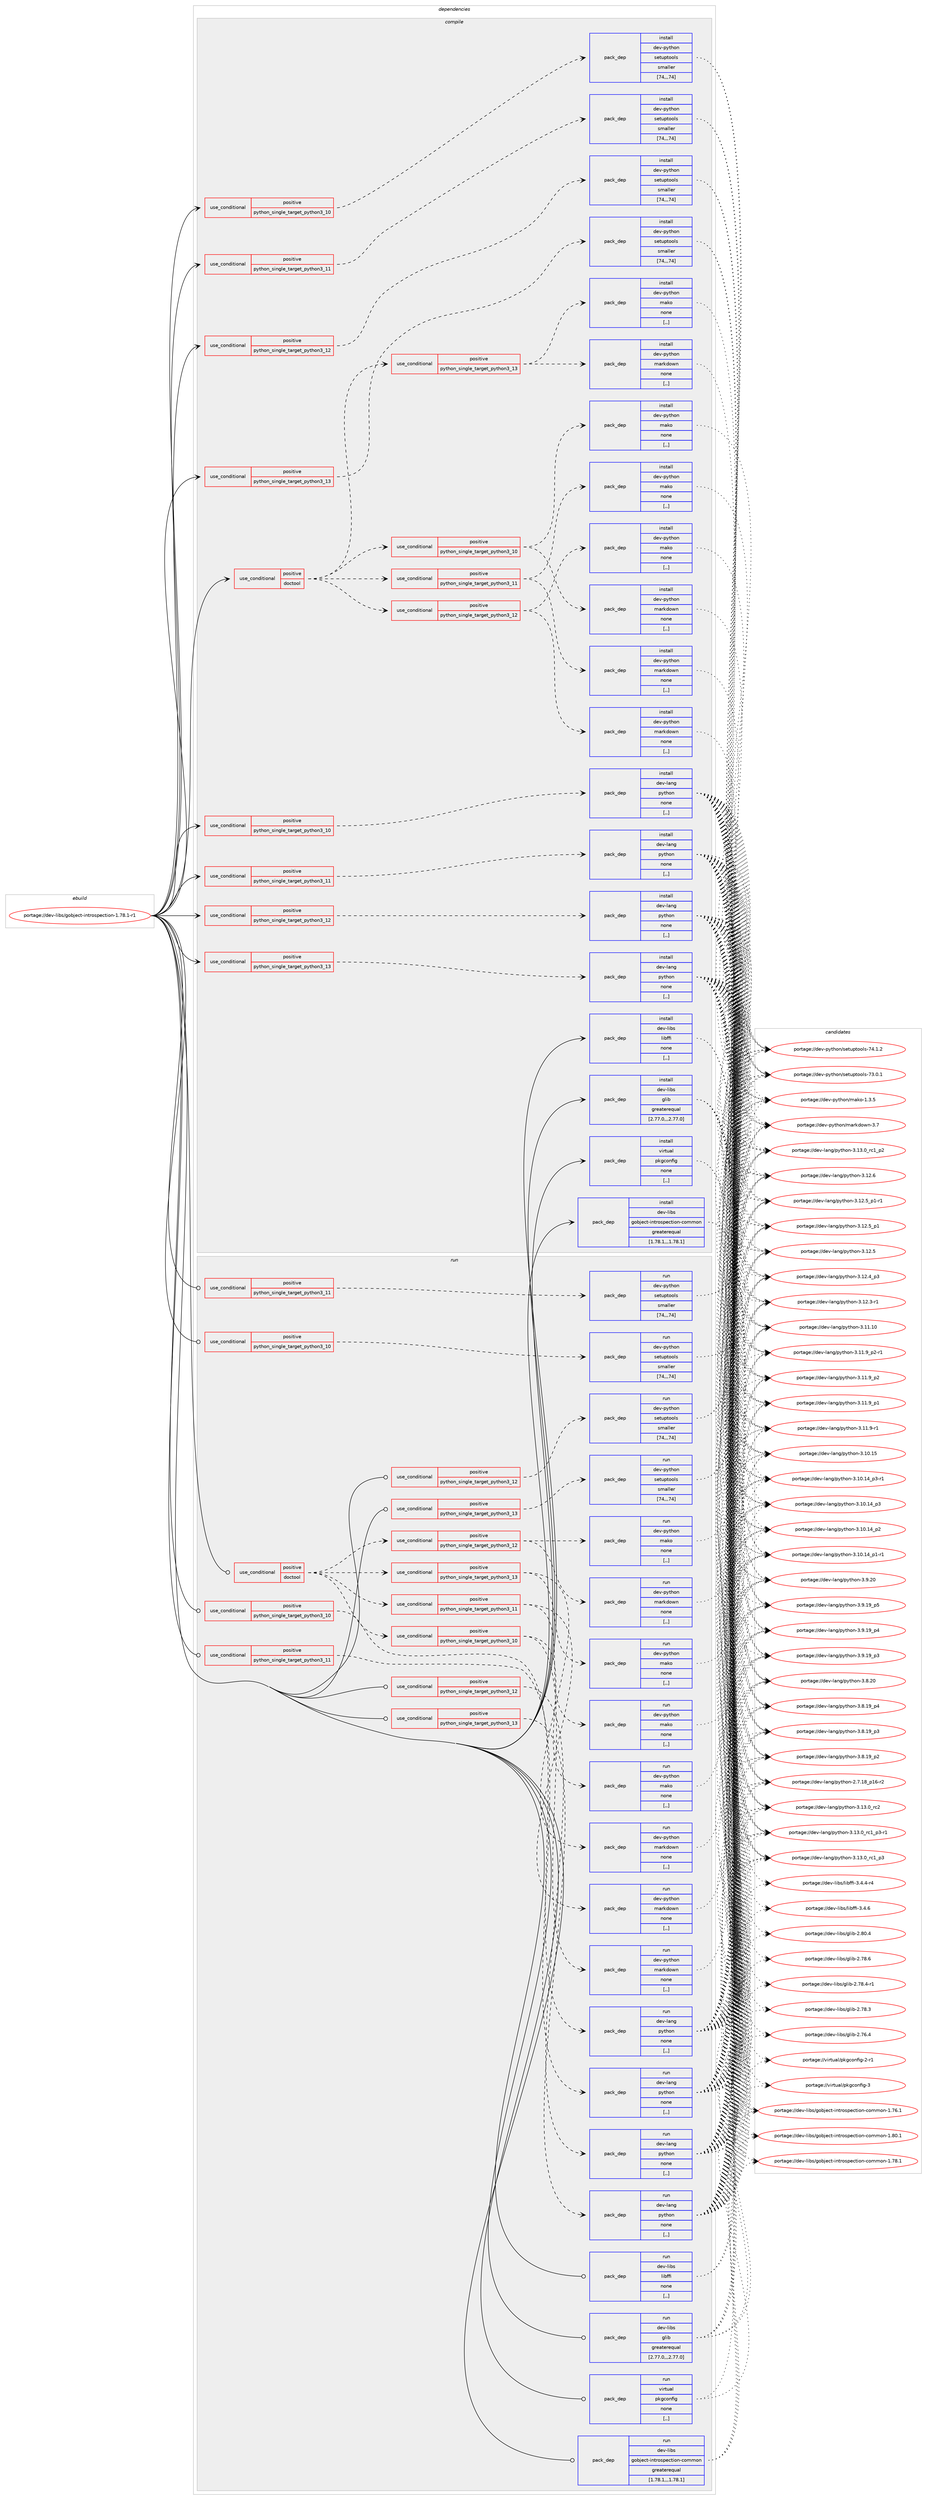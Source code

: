 digraph prolog {

# *************
# Graph options
# *************

newrank=true;
concentrate=true;
compound=true;
graph [rankdir=LR,fontname=Helvetica,fontsize=10,ranksep=1.5];#, ranksep=2.5, nodesep=0.2];
edge  [arrowhead=vee];
node  [fontname=Helvetica,fontsize=10];

# **********
# The ebuild
# **********

subgraph cluster_leftcol {
color=gray;
label=<<i>ebuild</i>>;
id [label="portage://dev-libs/gobject-introspection-1.78.1-r1", color=red, width=4, href="../dev-libs/gobject-introspection-1.78.1-r1.svg"];
}

# ****************
# The dependencies
# ****************

subgraph cluster_midcol {
color=gray;
label=<<i>dependencies</i>>;
subgraph cluster_compile {
fillcolor="#eeeeee";
style=filled;
label=<<i>compile</i>>;
subgraph cond156491 {
dependency602489 [label=<<TABLE BORDER="0" CELLBORDER="1" CELLSPACING="0" CELLPADDING="4"><TR><TD ROWSPAN="3" CELLPADDING="10">use_conditional</TD></TR><TR><TD>positive</TD></TR><TR><TD>doctool</TD></TR></TABLE>>, shape=none, color=red];
subgraph cond156492 {
dependency602490 [label=<<TABLE BORDER="0" CELLBORDER="1" CELLSPACING="0" CELLPADDING="4"><TR><TD ROWSPAN="3" CELLPADDING="10">use_conditional</TD></TR><TR><TD>positive</TD></TR><TR><TD>python_single_target_python3_10</TD></TR></TABLE>>, shape=none, color=red];
subgraph pack441254 {
dependency602491 [label=<<TABLE BORDER="0" CELLBORDER="1" CELLSPACING="0" CELLPADDING="4" WIDTH="220"><TR><TD ROWSPAN="6" CELLPADDING="30">pack_dep</TD></TR><TR><TD WIDTH="110">install</TD></TR><TR><TD>dev-python</TD></TR><TR><TD>mako</TD></TR><TR><TD>none</TD></TR><TR><TD>[,,]</TD></TR></TABLE>>, shape=none, color=blue];
}
dependency602490:e -> dependency602491:w [weight=20,style="dashed",arrowhead="vee"];
subgraph pack441255 {
dependency602492 [label=<<TABLE BORDER="0" CELLBORDER="1" CELLSPACING="0" CELLPADDING="4" WIDTH="220"><TR><TD ROWSPAN="6" CELLPADDING="30">pack_dep</TD></TR><TR><TD WIDTH="110">install</TD></TR><TR><TD>dev-python</TD></TR><TR><TD>markdown</TD></TR><TR><TD>none</TD></TR><TR><TD>[,,]</TD></TR></TABLE>>, shape=none, color=blue];
}
dependency602490:e -> dependency602492:w [weight=20,style="dashed",arrowhead="vee"];
}
dependency602489:e -> dependency602490:w [weight=20,style="dashed",arrowhead="vee"];
subgraph cond156493 {
dependency602493 [label=<<TABLE BORDER="0" CELLBORDER="1" CELLSPACING="0" CELLPADDING="4"><TR><TD ROWSPAN="3" CELLPADDING="10">use_conditional</TD></TR><TR><TD>positive</TD></TR><TR><TD>python_single_target_python3_11</TD></TR></TABLE>>, shape=none, color=red];
subgraph pack441256 {
dependency602494 [label=<<TABLE BORDER="0" CELLBORDER="1" CELLSPACING="0" CELLPADDING="4" WIDTH="220"><TR><TD ROWSPAN="6" CELLPADDING="30">pack_dep</TD></TR><TR><TD WIDTH="110">install</TD></TR><TR><TD>dev-python</TD></TR><TR><TD>mako</TD></TR><TR><TD>none</TD></TR><TR><TD>[,,]</TD></TR></TABLE>>, shape=none, color=blue];
}
dependency602493:e -> dependency602494:w [weight=20,style="dashed",arrowhead="vee"];
subgraph pack441257 {
dependency602495 [label=<<TABLE BORDER="0" CELLBORDER="1" CELLSPACING="0" CELLPADDING="4" WIDTH="220"><TR><TD ROWSPAN="6" CELLPADDING="30">pack_dep</TD></TR><TR><TD WIDTH="110">install</TD></TR><TR><TD>dev-python</TD></TR><TR><TD>markdown</TD></TR><TR><TD>none</TD></TR><TR><TD>[,,]</TD></TR></TABLE>>, shape=none, color=blue];
}
dependency602493:e -> dependency602495:w [weight=20,style="dashed",arrowhead="vee"];
}
dependency602489:e -> dependency602493:w [weight=20,style="dashed",arrowhead="vee"];
subgraph cond156494 {
dependency602496 [label=<<TABLE BORDER="0" CELLBORDER="1" CELLSPACING="0" CELLPADDING="4"><TR><TD ROWSPAN="3" CELLPADDING="10">use_conditional</TD></TR><TR><TD>positive</TD></TR><TR><TD>python_single_target_python3_12</TD></TR></TABLE>>, shape=none, color=red];
subgraph pack441258 {
dependency602497 [label=<<TABLE BORDER="0" CELLBORDER="1" CELLSPACING="0" CELLPADDING="4" WIDTH="220"><TR><TD ROWSPAN="6" CELLPADDING="30">pack_dep</TD></TR><TR><TD WIDTH="110">install</TD></TR><TR><TD>dev-python</TD></TR><TR><TD>mako</TD></TR><TR><TD>none</TD></TR><TR><TD>[,,]</TD></TR></TABLE>>, shape=none, color=blue];
}
dependency602496:e -> dependency602497:w [weight=20,style="dashed",arrowhead="vee"];
subgraph pack441259 {
dependency602498 [label=<<TABLE BORDER="0" CELLBORDER="1" CELLSPACING="0" CELLPADDING="4" WIDTH="220"><TR><TD ROWSPAN="6" CELLPADDING="30">pack_dep</TD></TR><TR><TD WIDTH="110">install</TD></TR><TR><TD>dev-python</TD></TR><TR><TD>markdown</TD></TR><TR><TD>none</TD></TR><TR><TD>[,,]</TD></TR></TABLE>>, shape=none, color=blue];
}
dependency602496:e -> dependency602498:w [weight=20,style="dashed",arrowhead="vee"];
}
dependency602489:e -> dependency602496:w [weight=20,style="dashed",arrowhead="vee"];
subgraph cond156495 {
dependency602499 [label=<<TABLE BORDER="0" CELLBORDER="1" CELLSPACING="0" CELLPADDING="4"><TR><TD ROWSPAN="3" CELLPADDING="10">use_conditional</TD></TR><TR><TD>positive</TD></TR><TR><TD>python_single_target_python3_13</TD></TR></TABLE>>, shape=none, color=red];
subgraph pack441260 {
dependency602500 [label=<<TABLE BORDER="0" CELLBORDER="1" CELLSPACING="0" CELLPADDING="4" WIDTH="220"><TR><TD ROWSPAN="6" CELLPADDING="30">pack_dep</TD></TR><TR><TD WIDTH="110">install</TD></TR><TR><TD>dev-python</TD></TR><TR><TD>mako</TD></TR><TR><TD>none</TD></TR><TR><TD>[,,]</TD></TR></TABLE>>, shape=none, color=blue];
}
dependency602499:e -> dependency602500:w [weight=20,style="dashed",arrowhead="vee"];
subgraph pack441261 {
dependency602501 [label=<<TABLE BORDER="0" CELLBORDER="1" CELLSPACING="0" CELLPADDING="4" WIDTH="220"><TR><TD ROWSPAN="6" CELLPADDING="30">pack_dep</TD></TR><TR><TD WIDTH="110">install</TD></TR><TR><TD>dev-python</TD></TR><TR><TD>markdown</TD></TR><TR><TD>none</TD></TR><TR><TD>[,,]</TD></TR></TABLE>>, shape=none, color=blue];
}
dependency602499:e -> dependency602501:w [weight=20,style="dashed",arrowhead="vee"];
}
dependency602489:e -> dependency602499:w [weight=20,style="dashed",arrowhead="vee"];
}
id:e -> dependency602489:w [weight=20,style="solid",arrowhead="vee"];
subgraph cond156496 {
dependency602502 [label=<<TABLE BORDER="0" CELLBORDER="1" CELLSPACING="0" CELLPADDING="4"><TR><TD ROWSPAN="3" CELLPADDING="10">use_conditional</TD></TR><TR><TD>positive</TD></TR><TR><TD>python_single_target_python3_10</TD></TR></TABLE>>, shape=none, color=red];
subgraph pack441262 {
dependency602503 [label=<<TABLE BORDER="0" CELLBORDER="1" CELLSPACING="0" CELLPADDING="4" WIDTH="220"><TR><TD ROWSPAN="6" CELLPADDING="30">pack_dep</TD></TR><TR><TD WIDTH="110">install</TD></TR><TR><TD>dev-lang</TD></TR><TR><TD>python</TD></TR><TR><TD>none</TD></TR><TR><TD>[,,]</TD></TR></TABLE>>, shape=none, color=blue];
}
dependency602502:e -> dependency602503:w [weight=20,style="dashed",arrowhead="vee"];
}
id:e -> dependency602502:w [weight=20,style="solid",arrowhead="vee"];
subgraph cond156497 {
dependency602504 [label=<<TABLE BORDER="0" CELLBORDER="1" CELLSPACING="0" CELLPADDING="4"><TR><TD ROWSPAN="3" CELLPADDING="10">use_conditional</TD></TR><TR><TD>positive</TD></TR><TR><TD>python_single_target_python3_10</TD></TR></TABLE>>, shape=none, color=red];
subgraph pack441263 {
dependency602505 [label=<<TABLE BORDER="0" CELLBORDER="1" CELLSPACING="0" CELLPADDING="4" WIDTH="220"><TR><TD ROWSPAN="6" CELLPADDING="30">pack_dep</TD></TR><TR><TD WIDTH="110">install</TD></TR><TR><TD>dev-python</TD></TR><TR><TD>setuptools</TD></TR><TR><TD>smaller</TD></TR><TR><TD>[74,,,74]</TD></TR></TABLE>>, shape=none, color=blue];
}
dependency602504:e -> dependency602505:w [weight=20,style="dashed",arrowhead="vee"];
}
id:e -> dependency602504:w [weight=20,style="solid",arrowhead="vee"];
subgraph cond156498 {
dependency602506 [label=<<TABLE BORDER="0" CELLBORDER="1" CELLSPACING="0" CELLPADDING="4"><TR><TD ROWSPAN="3" CELLPADDING="10">use_conditional</TD></TR><TR><TD>positive</TD></TR><TR><TD>python_single_target_python3_11</TD></TR></TABLE>>, shape=none, color=red];
subgraph pack441264 {
dependency602507 [label=<<TABLE BORDER="0" CELLBORDER="1" CELLSPACING="0" CELLPADDING="4" WIDTH="220"><TR><TD ROWSPAN="6" CELLPADDING="30">pack_dep</TD></TR><TR><TD WIDTH="110">install</TD></TR><TR><TD>dev-lang</TD></TR><TR><TD>python</TD></TR><TR><TD>none</TD></TR><TR><TD>[,,]</TD></TR></TABLE>>, shape=none, color=blue];
}
dependency602506:e -> dependency602507:w [weight=20,style="dashed",arrowhead="vee"];
}
id:e -> dependency602506:w [weight=20,style="solid",arrowhead="vee"];
subgraph cond156499 {
dependency602508 [label=<<TABLE BORDER="0" CELLBORDER="1" CELLSPACING="0" CELLPADDING="4"><TR><TD ROWSPAN="3" CELLPADDING="10">use_conditional</TD></TR><TR><TD>positive</TD></TR><TR><TD>python_single_target_python3_11</TD></TR></TABLE>>, shape=none, color=red];
subgraph pack441265 {
dependency602509 [label=<<TABLE BORDER="0" CELLBORDER="1" CELLSPACING="0" CELLPADDING="4" WIDTH="220"><TR><TD ROWSPAN="6" CELLPADDING="30">pack_dep</TD></TR><TR><TD WIDTH="110">install</TD></TR><TR><TD>dev-python</TD></TR><TR><TD>setuptools</TD></TR><TR><TD>smaller</TD></TR><TR><TD>[74,,,74]</TD></TR></TABLE>>, shape=none, color=blue];
}
dependency602508:e -> dependency602509:w [weight=20,style="dashed",arrowhead="vee"];
}
id:e -> dependency602508:w [weight=20,style="solid",arrowhead="vee"];
subgraph cond156500 {
dependency602510 [label=<<TABLE BORDER="0" CELLBORDER="1" CELLSPACING="0" CELLPADDING="4"><TR><TD ROWSPAN="3" CELLPADDING="10">use_conditional</TD></TR><TR><TD>positive</TD></TR><TR><TD>python_single_target_python3_12</TD></TR></TABLE>>, shape=none, color=red];
subgraph pack441266 {
dependency602511 [label=<<TABLE BORDER="0" CELLBORDER="1" CELLSPACING="0" CELLPADDING="4" WIDTH="220"><TR><TD ROWSPAN="6" CELLPADDING="30">pack_dep</TD></TR><TR><TD WIDTH="110">install</TD></TR><TR><TD>dev-lang</TD></TR><TR><TD>python</TD></TR><TR><TD>none</TD></TR><TR><TD>[,,]</TD></TR></TABLE>>, shape=none, color=blue];
}
dependency602510:e -> dependency602511:w [weight=20,style="dashed",arrowhead="vee"];
}
id:e -> dependency602510:w [weight=20,style="solid",arrowhead="vee"];
subgraph cond156501 {
dependency602512 [label=<<TABLE BORDER="0" CELLBORDER="1" CELLSPACING="0" CELLPADDING="4"><TR><TD ROWSPAN="3" CELLPADDING="10">use_conditional</TD></TR><TR><TD>positive</TD></TR><TR><TD>python_single_target_python3_12</TD></TR></TABLE>>, shape=none, color=red];
subgraph pack441267 {
dependency602513 [label=<<TABLE BORDER="0" CELLBORDER="1" CELLSPACING="0" CELLPADDING="4" WIDTH="220"><TR><TD ROWSPAN="6" CELLPADDING="30">pack_dep</TD></TR><TR><TD WIDTH="110">install</TD></TR><TR><TD>dev-python</TD></TR><TR><TD>setuptools</TD></TR><TR><TD>smaller</TD></TR><TR><TD>[74,,,74]</TD></TR></TABLE>>, shape=none, color=blue];
}
dependency602512:e -> dependency602513:w [weight=20,style="dashed",arrowhead="vee"];
}
id:e -> dependency602512:w [weight=20,style="solid",arrowhead="vee"];
subgraph cond156502 {
dependency602514 [label=<<TABLE BORDER="0" CELLBORDER="1" CELLSPACING="0" CELLPADDING="4"><TR><TD ROWSPAN="3" CELLPADDING="10">use_conditional</TD></TR><TR><TD>positive</TD></TR><TR><TD>python_single_target_python3_13</TD></TR></TABLE>>, shape=none, color=red];
subgraph pack441268 {
dependency602515 [label=<<TABLE BORDER="0" CELLBORDER="1" CELLSPACING="0" CELLPADDING="4" WIDTH="220"><TR><TD ROWSPAN="6" CELLPADDING="30">pack_dep</TD></TR><TR><TD WIDTH="110">install</TD></TR><TR><TD>dev-lang</TD></TR><TR><TD>python</TD></TR><TR><TD>none</TD></TR><TR><TD>[,,]</TD></TR></TABLE>>, shape=none, color=blue];
}
dependency602514:e -> dependency602515:w [weight=20,style="dashed",arrowhead="vee"];
}
id:e -> dependency602514:w [weight=20,style="solid",arrowhead="vee"];
subgraph cond156503 {
dependency602516 [label=<<TABLE BORDER="0" CELLBORDER="1" CELLSPACING="0" CELLPADDING="4"><TR><TD ROWSPAN="3" CELLPADDING="10">use_conditional</TD></TR><TR><TD>positive</TD></TR><TR><TD>python_single_target_python3_13</TD></TR></TABLE>>, shape=none, color=red];
subgraph pack441269 {
dependency602517 [label=<<TABLE BORDER="0" CELLBORDER="1" CELLSPACING="0" CELLPADDING="4" WIDTH="220"><TR><TD ROWSPAN="6" CELLPADDING="30">pack_dep</TD></TR><TR><TD WIDTH="110">install</TD></TR><TR><TD>dev-python</TD></TR><TR><TD>setuptools</TD></TR><TR><TD>smaller</TD></TR><TR><TD>[74,,,74]</TD></TR></TABLE>>, shape=none, color=blue];
}
dependency602516:e -> dependency602517:w [weight=20,style="dashed",arrowhead="vee"];
}
id:e -> dependency602516:w [weight=20,style="solid",arrowhead="vee"];
subgraph pack441270 {
dependency602518 [label=<<TABLE BORDER="0" CELLBORDER="1" CELLSPACING="0" CELLPADDING="4" WIDTH="220"><TR><TD ROWSPAN="6" CELLPADDING="30">pack_dep</TD></TR><TR><TD WIDTH="110">install</TD></TR><TR><TD>dev-libs</TD></TR><TR><TD>glib</TD></TR><TR><TD>greaterequal</TD></TR><TR><TD>[2.77.0,,,2.77.0]</TD></TR></TABLE>>, shape=none, color=blue];
}
id:e -> dependency602518:w [weight=20,style="solid",arrowhead="vee"];
subgraph pack441271 {
dependency602519 [label=<<TABLE BORDER="0" CELLBORDER="1" CELLSPACING="0" CELLPADDING="4" WIDTH="220"><TR><TD ROWSPAN="6" CELLPADDING="30">pack_dep</TD></TR><TR><TD WIDTH="110">install</TD></TR><TR><TD>dev-libs</TD></TR><TR><TD>gobject-introspection-common</TD></TR><TR><TD>greaterequal</TD></TR><TR><TD>[1.78.1,,,1.78.1]</TD></TR></TABLE>>, shape=none, color=blue];
}
id:e -> dependency602519:w [weight=20,style="solid",arrowhead="vee"];
subgraph pack441272 {
dependency602520 [label=<<TABLE BORDER="0" CELLBORDER="1" CELLSPACING="0" CELLPADDING="4" WIDTH="220"><TR><TD ROWSPAN="6" CELLPADDING="30">pack_dep</TD></TR><TR><TD WIDTH="110">install</TD></TR><TR><TD>dev-libs</TD></TR><TR><TD>libffi</TD></TR><TR><TD>none</TD></TR><TR><TD>[,,]</TD></TR></TABLE>>, shape=none, color=blue];
}
id:e -> dependency602520:w [weight=20,style="solid",arrowhead="vee"];
subgraph pack441273 {
dependency602521 [label=<<TABLE BORDER="0" CELLBORDER="1" CELLSPACING="0" CELLPADDING="4" WIDTH="220"><TR><TD ROWSPAN="6" CELLPADDING="30">pack_dep</TD></TR><TR><TD WIDTH="110">install</TD></TR><TR><TD>virtual</TD></TR><TR><TD>pkgconfig</TD></TR><TR><TD>none</TD></TR><TR><TD>[,,]</TD></TR></TABLE>>, shape=none, color=blue];
}
id:e -> dependency602521:w [weight=20,style="solid",arrowhead="vee"];
}
subgraph cluster_compileandrun {
fillcolor="#eeeeee";
style=filled;
label=<<i>compile and run</i>>;
}
subgraph cluster_run {
fillcolor="#eeeeee";
style=filled;
label=<<i>run</i>>;
subgraph cond156504 {
dependency602522 [label=<<TABLE BORDER="0" CELLBORDER="1" CELLSPACING="0" CELLPADDING="4"><TR><TD ROWSPAN="3" CELLPADDING="10">use_conditional</TD></TR><TR><TD>positive</TD></TR><TR><TD>doctool</TD></TR></TABLE>>, shape=none, color=red];
subgraph cond156505 {
dependency602523 [label=<<TABLE BORDER="0" CELLBORDER="1" CELLSPACING="0" CELLPADDING="4"><TR><TD ROWSPAN="3" CELLPADDING="10">use_conditional</TD></TR><TR><TD>positive</TD></TR><TR><TD>python_single_target_python3_10</TD></TR></TABLE>>, shape=none, color=red];
subgraph pack441274 {
dependency602524 [label=<<TABLE BORDER="0" CELLBORDER="1" CELLSPACING="0" CELLPADDING="4" WIDTH="220"><TR><TD ROWSPAN="6" CELLPADDING="30">pack_dep</TD></TR><TR><TD WIDTH="110">run</TD></TR><TR><TD>dev-python</TD></TR><TR><TD>mako</TD></TR><TR><TD>none</TD></TR><TR><TD>[,,]</TD></TR></TABLE>>, shape=none, color=blue];
}
dependency602523:e -> dependency602524:w [weight=20,style="dashed",arrowhead="vee"];
subgraph pack441275 {
dependency602525 [label=<<TABLE BORDER="0" CELLBORDER="1" CELLSPACING="0" CELLPADDING="4" WIDTH="220"><TR><TD ROWSPAN="6" CELLPADDING="30">pack_dep</TD></TR><TR><TD WIDTH="110">run</TD></TR><TR><TD>dev-python</TD></TR><TR><TD>markdown</TD></TR><TR><TD>none</TD></TR><TR><TD>[,,]</TD></TR></TABLE>>, shape=none, color=blue];
}
dependency602523:e -> dependency602525:w [weight=20,style="dashed",arrowhead="vee"];
}
dependency602522:e -> dependency602523:w [weight=20,style="dashed",arrowhead="vee"];
subgraph cond156506 {
dependency602526 [label=<<TABLE BORDER="0" CELLBORDER="1" CELLSPACING="0" CELLPADDING="4"><TR><TD ROWSPAN="3" CELLPADDING="10">use_conditional</TD></TR><TR><TD>positive</TD></TR><TR><TD>python_single_target_python3_11</TD></TR></TABLE>>, shape=none, color=red];
subgraph pack441276 {
dependency602527 [label=<<TABLE BORDER="0" CELLBORDER="1" CELLSPACING="0" CELLPADDING="4" WIDTH="220"><TR><TD ROWSPAN="6" CELLPADDING="30">pack_dep</TD></TR><TR><TD WIDTH="110">run</TD></TR><TR><TD>dev-python</TD></TR><TR><TD>mako</TD></TR><TR><TD>none</TD></TR><TR><TD>[,,]</TD></TR></TABLE>>, shape=none, color=blue];
}
dependency602526:e -> dependency602527:w [weight=20,style="dashed",arrowhead="vee"];
subgraph pack441277 {
dependency602528 [label=<<TABLE BORDER="0" CELLBORDER="1" CELLSPACING="0" CELLPADDING="4" WIDTH="220"><TR><TD ROWSPAN="6" CELLPADDING="30">pack_dep</TD></TR><TR><TD WIDTH="110">run</TD></TR><TR><TD>dev-python</TD></TR><TR><TD>markdown</TD></TR><TR><TD>none</TD></TR><TR><TD>[,,]</TD></TR></TABLE>>, shape=none, color=blue];
}
dependency602526:e -> dependency602528:w [weight=20,style="dashed",arrowhead="vee"];
}
dependency602522:e -> dependency602526:w [weight=20,style="dashed",arrowhead="vee"];
subgraph cond156507 {
dependency602529 [label=<<TABLE BORDER="0" CELLBORDER="1" CELLSPACING="0" CELLPADDING="4"><TR><TD ROWSPAN="3" CELLPADDING="10">use_conditional</TD></TR><TR><TD>positive</TD></TR><TR><TD>python_single_target_python3_12</TD></TR></TABLE>>, shape=none, color=red];
subgraph pack441278 {
dependency602530 [label=<<TABLE BORDER="0" CELLBORDER="1" CELLSPACING="0" CELLPADDING="4" WIDTH="220"><TR><TD ROWSPAN="6" CELLPADDING="30">pack_dep</TD></TR><TR><TD WIDTH="110">run</TD></TR><TR><TD>dev-python</TD></TR><TR><TD>mako</TD></TR><TR><TD>none</TD></TR><TR><TD>[,,]</TD></TR></TABLE>>, shape=none, color=blue];
}
dependency602529:e -> dependency602530:w [weight=20,style="dashed",arrowhead="vee"];
subgraph pack441279 {
dependency602531 [label=<<TABLE BORDER="0" CELLBORDER="1" CELLSPACING="0" CELLPADDING="4" WIDTH="220"><TR><TD ROWSPAN="6" CELLPADDING="30">pack_dep</TD></TR><TR><TD WIDTH="110">run</TD></TR><TR><TD>dev-python</TD></TR><TR><TD>markdown</TD></TR><TR><TD>none</TD></TR><TR><TD>[,,]</TD></TR></TABLE>>, shape=none, color=blue];
}
dependency602529:e -> dependency602531:w [weight=20,style="dashed",arrowhead="vee"];
}
dependency602522:e -> dependency602529:w [weight=20,style="dashed",arrowhead="vee"];
subgraph cond156508 {
dependency602532 [label=<<TABLE BORDER="0" CELLBORDER="1" CELLSPACING="0" CELLPADDING="4"><TR><TD ROWSPAN="3" CELLPADDING="10">use_conditional</TD></TR><TR><TD>positive</TD></TR><TR><TD>python_single_target_python3_13</TD></TR></TABLE>>, shape=none, color=red];
subgraph pack441280 {
dependency602533 [label=<<TABLE BORDER="0" CELLBORDER="1" CELLSPACING="0" CELLPADDING="4" WIDTH="220"><TR><TD ROWSPAN="6" CELLPADDING="30">pack_dep</TD></TR><TR><TD WIDTH="110">run</TD></TR><TR><TD>dev-python</TD></TR><TR><TD>mako</TD></TR><TR><TD>none</TD></TR><TR><TD>[,,]</TD></TR></TABLE>>, shape=none, color=blue];
}
dependency602532:e -> dependency602533:w [weight=20,style="dashed",arrowhead="vee"];
subgraph pack441281 {
dependency602534 [label=<<TABLE BORDER="0" CELLBORDER="1" CELLSPACING="0" CELLPADDING="4" WIDTH="220"><TR><TD ROWSPAN="6" CELLPADDING="30">pack_dep</TD></TR><TR><TD WIDTH="110">run</TD></TR><TR><TD>dev-python</TD></TR><TR><TD>markdown</TD></TR><TR><TD>none</TD></TR><TR><TD>[,,]</TD></TR></TABLE>>, shape=none, color=blue];
}
dependency602532:e -> dependency602534:w [weight=20,style="dashed",arrowhead="vee"];
}
dependency602522:e -> dependency602532:w [weight=20,style="dashed",arrowhead="vee"];
}
id:e -> dependency602522:w [weight=20,style="solid",arrowhead="odot"];
subgraph cond156509 {
dependency602535 [label=<<TABLE BORDER="0" CELLBORDER="1" CELLSPACING="0" CELLPADDING="4"><TR><TD ROWSPAN="3" CELLPADDING="10">use_conditional</TD></TR><TR><TD>positive</TD></TR><TR><TD>python_single_target_python3_10</TD></TR></TABLE>>, shape=none, color=red];
subgraph pack441282 {
dependency602536 [label=<<TABLE BORDER="0" CELLBORDER="1" CELLSPACING="0" CELLPADDING="4" WIDTH="220"><TR><TD ROWSPAN="6" CELLPADDING="30">pack_dep</TD></TR><TR><TD WIDTH="110">run</TD></TR><TR><TD>dev-lang</TD></TR><TR><TD>python</TD></TR><TR><TD>none</TD></TR><TR><TD>[,,]</TD></TR></TABLE>>, shape=none, color=blue];
}
dependency602535:e -> dependency602536:w [weight=20,style="dashed",arrowhead="vee"];
}
id:e -> dependency602535:w [weight=20,style="solid",arrowhead="odot"];
subgraph cond156510 {
dependency602537 [label=<<TABLE BORDER="0" CELLBORDER="1" CELLSPACING="0" CELLPADDING="4"><TR><TD ROWSPAN="3" CELLPADDING="10">use_conditional</TD></TR><TR><TD>positive</TD></TR><TR><TD>python_single_target_python3_10</TD></TR></TABLE>>, shape=none, color=red];
subgraph pack441283 {
dependency602538 [label=<<TABLE BORDER="0" CELLBORDER="1" CELLSPACING="0" CELLPADDING="4" WIDTH="220"><TR><TD ROWSPAN="6" CELLPADDING="30">pack_dep</TD></TR><TR><TD WIDTH="110">run</TD></TR><TR><TD>dev-python</TD></TR><TR><TD>setuptools</TD></TR><TR><TD>smaller</TD></TR><TR><TD>[74,,,74]</TD></TR></TABLE>>, shape=none, color=blue];
}
dependency602537:e -> dependency602538:w [weight=20,style="dashed",arrowhead="vee"];
}
id:e -> dependency602537:w [weight=20,style="solid",arrowhead="odot"];
subgraph cond156511 {
dependency602539 [label=<<TABLE BORDER="0" CELLBORDER="1" CELLSPACING="0" CELLPADDING="4"><TR><TD ROWSPAN="3" CELLPADDING="10">use_conditional</TD></TR><TR><TD>positive</TD></TR><TR><TD>python_single_target_python3_11</TD></TR></TABLE>>, shape=none, color=red];
subgraph pack441284 {
dependency602540 [label=<<TABLE BORDER="0" CELLBORDER="1" CELLSPACING="0" CELLPADDING="4" WIDTH="220"><TR><TD ROWSPAN="6" CELLPADDING="30">pack_dep</TD></TR><TR><TD WIDTH="110">run</TD></TR><TR><TD>dev-lang</TD></TR><TR><TD>python</TD></TR><TR><TD>none</TD></TR><TR><TD>[,,]</TD></TR></TABLE>>, shape=none, color=blue];
}
dependency602539:e -> dependency602540:w [weight=20,style="dashed",arrowhead="vee"];
}
id:e -> dependency602539:w [weight=20,style="solid",arrowhead="odot"];
subgraph cond156512 {
dependency602541 [label=<<TABLE BORDER="0" CELLBORDER="1" CELLSPACING="0" CELLPADDING="4"><TR><TD ROWSPAN="3" CELLPADDING="10">use_conditional</TD></TR><TR><TD>positive</TD></TR><TR><TD>python_single_target_python3_11</TD></TR></TABLE>>, shape=none, color=red];
subgraph pack441285 {
dependency602542 [label=<<TABLE BORDER="0" CELLBORDER="1" CELLSPACING="0" CELLPADDING="4" WIDTH="220"><TR><TD ROWSPAN="6" CELLPADDING="30">pack_dep</TD></TR><TR><TD WIDTH="110">run</TD></TR><TR><TD>dev-python</TD></TR><TR><TD>setuptools</TD></TR><TR><TD>smaller</TD></TR><TR><TD>[74,,,74]</TD></TR></TABLE>>, shape=none, color=blue];
}
dependency602541:e -> dependency602542:w [weight=20,style="dashed",arrowhead="vee"];
}
id:e -> dependency602541:w [weight=20,style="solid",arrowhead="odot"];
subgraph cond156513 {
dependency602543 [label=<<TABLE BORDER="0" CELLBORDER="1" CELLSPACING="0" CELLPADDING="4"><TR><TD ROWSPAN="3" CELLPADDING="10">use_conditional</TD></TR><TR><TD>positive</TD></TR><TR><TD>python_single_target_python3_12</TD></TR></TABLE>>, shape=none, color=red];
subgraph pack441286 {
dependency602544 [label=<<TABLE BORDER="0" CELLBORDER="1" CELLSPACING="0" CELLPADDING="4" WIDTH="220"><TR><TD ROWSPAN="6" CELLPADDING="30">pack_dep</TD></TR><TR><TD WIDTH="110">run</TD></TR><TR><TD>dev-lang</TD></TR><TR><TD>python</TD></TR><TR><TD>none</TD></TR><TR><TD>[,,]</TD></TR></TABLE>>, shape=none, color=blue];
}
dependency602543:e -> dependency602544:w [weight=20,style="dashed",arrowhead="vee"];
}
id:e -> dependency602543:w [weight=20,style="solid",arrowhead="odot"];
subgraph cond156514 {
dependency602545 [label=<<TABLE BORDER="0" CELLBORDER="1" CELLSPACING="0" CELLPADDING="4"><TR><TD ROWSPAN="3" CELLPADDING="10">use_conditional</TD></TR><TR><TD>positive</TD></TR><TR><TD>python_single_target_python3_12</TD></TR></TABLE>>, shape=none, color=red];
subgraph pack441287 {
dependency602546 [label=<<TABLE BORDER="0" CELLBORDER="1" CELLSPACING="0" CELLPADDING="4" WIDTH="220"><TR><TD ROWSPAN="6" CELLPADDING="30">pack_dep</TD></TR><TR><TD WIDTH="110">run</TD></TR><TR><TD>dev-python</TD></TR><TR><TD>setuptools</TD></TR><TR><TD>smaller</TD></TR><TR><TD>[74,,,74]</TD></TR></TABLE>>, shape=none, color=blue];
}
dependency602545:e -> dependency602546:w [weight=20,style="dashed",arrowhead="vee"];
}
id:e -> dependency602545:w [weight=20,style="solid",arrowhead="odot"];
subgraph cond156515 {
dependency602547 [label=<<TABLE BORDER="0" CELLBORDER="1" CELLSPACING="0" CELLPADDING="4"><TR><TD ROWSPAN="3" CELLPADDING="10">use_conditional</TD></TR><TR><TD>positive</TD></TR><TR><TD>python_single_target_python3_13</TD></TR></TABLE>>, shape=none, color=red];
subgraph pack441288 {
dependency602548 [label=<<TABLE BORDER="0" CELLBORDER="1" CELLSPACING="0" CELLPADDING="4" WIDTH="220"><TR><TD ROWSPAN="6" CELLPADDING="30">pack_dep</TD></TR><TR><TD WIDTH="110">run</TD></TR><TR><TD>dev-lang</TD></TR><TR><TD>python</TD></TR><TR><TD>none</TD></TR><TR><TD>[,,]</TD></TR></TABLE>>, shape=none, color=blue];
}
dependency602547:e -> dependency602548:w [weight=20,style="dashed",arrowhead="vee"];
}
id:e -> dependency602547:w [weight=20,style="solid",arrowhead="odot"];
subgraph cond156516 {
dependency602549 [label=<<TABLE BORDER="0" CELLBORDER="1" CELLSPACING="0" CELLPADDING="4"><TR><TD ROWSPAN="3" CELLPADDING="10">use_conditional</TD></TR><TR><TD>positive</TD></TR><TR><TD>python_single_target_python3_13</TD></TR></TABLE>>, shape=none, color=red];
subgraph pack441289 {
dependency602550 [label=<<TABLE BORDER="0" CELLBORDER="1" CELLSPACING="0" CELLPADDING="4" WIDTH="220"><TR><TD ROWSPAN="6" CELLPADDING="30">pack_dep</TD></TR><TR><TD WIDTH="110">run</TD></TR><TR><TD>dev-python</TD></TR><TR><TD>setuptools</TD></TR><TR><TD>smaller</TD></TR><TR><TD>[74,,,74]</TD></TR></TABLE>>, shape=none, color=blue];
}
dependency602549:e -> dependency602550:w [weight=20,style="dashed",arrowhead="vee"];
}
id:e -> dependency602549:w [weight=20,style="solid",arrowhead="odot"];
subgraph pack441290 {
dependency602551 [label=<<TABLE BORDER="0" CELLBORDER="1" CELLSPACING="0" CELLPADDING="4" WIDTH="220"><TR><TD ROWSPAN="6" CELLPADDING="30">pack_dep</TD></TR><TR><TD WIDTH="110">run</TD></TR><TR><TD>dev-libs</TD></TR><TR><TD>glib</TD></TR><TR><TD>greaterequal</TD></TR><TR><TD>[2.77.0,,,2.77.0]</TD></TR></TABLE>>, shape=none, color=blue];
}
id:e -> dependency602551:w [weight=20,style="solid",arrowhead="odot"];
subgraph pack441291 {
dependency602552 [label=<<TABLE BORDER="0" CELLBORDER="1" CELLSPACING="0" CELLPADDING="4" WIDTH="220"><TR><TD ROWSPAN="6" CELLPADDING="30">pack_dep</TD></TR><TR><TD WIDTH="110">run</TD></TR><TR><TD>dev-libs</TD></TR><TR><TD>gobject-introspection-common</TD></TR><TR><TD>greaterequal</TD></TR><TR><TD>[1.78.1,,,1.78.1]</TD></TR></TABLE>>, shape=none, color=blue];
}
id:e -> dependency602552:w [weight=20,style="solid",arrowhead="odot"];
subgraph pack441292 {
dependency602553 [label=<<TABLE BORDER="0" CELLBORDER="1" CELLSPACING="0" CELLPADDING="4" WIDTH="220"><TR><TD ROWSPAN="6" CELLPADDING="30">pack_dep</TD></TR><TR><TD WIDTH="110">run</TD></TR><TR><TD>dev-libs</TD></TR><TR><TD>libffi</TD></TR><TR><TD>none</TD></TR><TR><TD>[,,]</TD></TR></TABLE>>, shape=none, color=blue];
}
id:e -> dependency602553:w [weight=20,style="solid",arrowhead="odot"];
subgraph pack441293 {
dependency602554 [label=<<TABLE BORDER="0" CELLBORDER="1" CELLSPACING="0" CELLPADDING="4" WIDTH="220"><TR><TD ROWSPAN="6" CELLPADDING="30">pack_dep</TD></TR><TR><TD WIDTH="110">run</TD></TR><TR><TD>virtual</TD></TR><TR><TD>pkgconfig</TD></TR><TR><TD>none</TD></TR><TR><TD>[,,]</TD></TR></TABLE>>, shape=none, color=blue];
}
id:e -> dependency602554:w [weight=20,style="solid",arrowhead="odot"];
}
}

# **************
# The candidates
# **************

subgraph cluster_choices {
rank=same;
color=gray;
label=<<i>candidates</i>>;

subgraph choice441254 {
color=black;
nodesep=1;
choice100101118451121211161041111104710997107111454946514653 [label="portage://dev-python/mako-1.3.5", color=red, width=4,href="../dev-python/mako-1.3.5.svg"];
dependency602491:e -> choice100101118451121211161041111104710997107111454946514653:w [style=dotted,weight="100"];
}
subgraph choice441255 {
color=black;
nodesep=1;
choice10010111845112121116104111110471099711410710011111911045514655 [label="portage://dev-python/markdown-3.7", color=red, width=4,href="../dev-python/markdown-3.7.svg"];
dependency602492:e -> choice10010111845112121116104111110471099711410710011111911045514655:w [style=dotted,weight="100"];
}
subgraph choice441256 {
color=black;
nodesep=1;
choice100101118451121211161041111104710997107111454946514653 [label="portage://dev-python/mako-1.3.5", color=red, width=4,href="../dev-python/mako-1.3.5.svg"];
dependency602494:e -> choice100101118451121211161041111104710997107111454946514653:w [style=dotted,weight="100"];
}
subgraph choice441257 {
color=black;
nodesep=1;
choice10010111845112121116104111110471099711410710011111911045514655 [label="portage://dev-python/markdown-3.7", color=red, width=4,href="../dev-python/markdown-3.7.svg"];
dependency602495:e -> choice10010111845112121116104111110471099711410710011111911045514655:w [style=dotted,weight="100"];
}
subgraph choice441258 {
color=black;
nodesep=1;
choice100101118451121211161041111104710997107111454946514653 [label="portage://dev-python/mako-1.3.5", color=red, width=4,href="../dev-python/mako-1.3.5.svg"];
dependency602497:e -> choice100101118451121211161041111104710997107111454946514653:w [style=dotted,weight="100"];
}
subgraph choice441259 {
color=black;
nodesep=1;
choice10010111845112121116104111110471099711410710011111911045514655 [label="portage://dev-python/markdown-3.7", color=red, width=4,href="../dev-python/markdown-3.7.svg"];
dependency602498:e -> choice10010111845112121116104111110471099711410710011111911045514655:w [style=dotted,weight="100"];
}
subgraph choice441260 {
color=black;
nodesep=1;
choice100101118451121211161041111104710997107111454946514653 [label="portage://dev-python/mako-1.3.5", color=red, width=4,href="../dev-python/mako-1.3.5.svg"];
dependency602500:e -> choice100101118451121211161041111104710997107111454946514653:w [style=dotted,weight="100"];
}
subgraph choice441261 {
color=black;
nodesep=1;
choice10010111845112121116104111110471099711410710011111911045514655 [label="portage://dev-python/markdown-3.7", color=red, width=4,href="../dev-python/markdown-3.7.svg"];
dependency602501:e -> choice10010111845112121116104111110471099711410710011111911045514655:w [style=dotted,weight="100"];
}
subgraph choice441262 {
color=black;
nodesep=1;
choice10010111845108971101034711212111610411111045514649514648951149950 [label="portage://dev-lang/python-3.13.0_rc2", color=red, width=4,href="../dev-lang/python-3.13.0_rc2.svg"];
choice1001011184510897110103471121211161041111104551464951464895114994995112514511449 [label="portage://dev-lang/python-3.13.0_rc1_p3-r1", color=red, width=4,href="../dev-lang/python-3.13.0_rc1_p3-r1.svg"];
choice100101118451089711010347112121116104111110455146495146489511499499511251 [label="portage://dev-lang/python-3.13.0_rc1_p3", color=red, width=4,href="../dev-lang/python-3.13.0_rc1_p3.svg"];
choice100101118451089711010347112121116104111110455146495146489511499499511250 [label="portage://dev-lang/python-3.13.0_rc1_p2", color=red, width=4,href="../dev-lang/python-3.13.0_rc1_p2.svg"];
choice10010111845108971101034711212111610411111045514649504654 [label="portage://dev-lang/python-3.12.6", color=red, width=4,href="../dev-lang/python-3.12.6.svg"];
choice1001011184510897110103471121211161041111104551464950465395112494511449 [label="portage://dev-lang/python-3.12.5_p1-r1", color=red, width=4,href="../dev-lang/python-3.12.5_p1-r1.svg"];
choice100101118451089711010347112121116104111110455146495046539511249 [label="portage://dev-lang/python-3.12.5_p1", color=red, width=4,href="../dev-lang/python-3.12.5_p1.svg"];
choice10010111845108971101034711212111610411111045514649504653 [label="portage://dev-lang/python-3.12.5", color=red, width=4,href="../dev-lang/python-3.12.5.svg"];
choice100101118451089711010347112121116104111110455146495046529511251 [label="portage://dev-lang/python-3.12.4_p3", color=red, width=4,href="../dev-lang/python-3.12.4_p3.svg"];
choice100101118451089711010347112121116104111110455146495046514511449 [label="portage://dev-lang/python-3.12.3-r1", color=red, width=4,href="../dev-lang/python-3.12.3-r1.svg"];
choice1001011184510897110103471121211161041111104551464949464948 [label="portage://dev-lang/python-3.11.10", color=red, width=4,href="../dev-lang/python-3.11.10.svg"];
choice1001011184510897110103471121211161041111104551464949465795112504511449 [label="portage://dev-lang/python-3.11.9_p2-r1", color=red, width=4,href="../dev-lang/python-3.11.9_p2-r1.svg"];
choice100101118451089711010347112121116104111110455146494946579511250 [label="portage://dev-lang/python-3.11.9_p2", color=red, width=4,href="../dev-lang/python-3.11.9_p2.svg"];
choice100101118451089711010347112121116104111110455146494946579511249 [label="portage://dev-lang/python-3.11.9_p1", color=red, width=4,href="../dev-lang/python-3.11.9_p1.svg"];
choice100101118451089711010347112121116104111110455146494946574511449 [label="portage://dev-lang/python-3.11.9-r1", color=red, width=4,href="../dev-lang/python-3.11.9-r1.svg"];
choice1001011184510897110103471121211161041111104551464948464953 [label="portage://dev-lang/python-3.10.15", color=red, width=4,href="../dev-lang/python-3.10.15.svg"];
choice100101118451089711010347112121116104111110455146494846495295112514511449 [label="portage://dev-lang/python-3.10.14_p3-r1", color=red, width=4,href="../dev-lang/python-3.10.14_p3-r1.svg"];
choice10010111845108971101034711212111610411111045514649484649529511251 [label="portage://dev-lang/python-3.10.14_p3", color=red, width=4,href="../dev-lang/python-3.10.14_p3.svg"];
choice10010111845108971101034711212111610411111045514649484649529511250 [label="portage://dev-lang/python-3.10.14_p2", color=red, width=4,href="../dev-lang/python-3.10.14_p2.svg"];
choice100101118451089711010347112121116104111110455146494846495295112494511449 [label="portage://dev-lang/python-3.10.14_p1-r1", color=red, width=4,href="../dev-lang/python-3.10.14_p1-r1.svg"];
choice10010111845108971101034711212111610411111045514657465048 [label="portage://dev-lang/python-3.9.20", color=red, width=4,href="../dev-lang/python-3.9.20.svg"];
choice100101118451089711010347112121116104111110455146574649579511253 [label="portage://dev-lang/python-3.9.19_p5", color=red, width=4,href="../dev-lang/python-3.9.19_p5.svg"];
choice100101118451089711010347112121116104111110455146574649579511252 [label="portage://dev-lang/python-3.9.19_p4", color=red, width=4,href="../dev-lang/python-3.9.19_p4.svg"];
choice100101118451089711010347112121116104111110455146574649579511251 [label="portage://dev-lang/python-3.9.19_p3", color=red, width=4,href="../dev-lang/python-3.9.19_p3.svg"];
choice10010111845108971101034711212111610411111045514656465048 [label="portage://dev-lang/python-3.8.20", color=red, width=4,href="../dev-lang/python-3.8.20.svg"];
choice100101118451089711010347112121116104111110455146564649579511252 [label="portage://dev-lang/python-3.8.19_p4", color=red, width=4,href="../dev-lang/python-3.8.19_p4.svg"];
choice100101118451089711010347112121116104111110455146564649579511251 [label="portage://dev-lang/python-3.8.19_p3", color=red, width=4,href="../dev-lang/python-3.8.19_p3.svg"];
choice100101118451089711010347112121116104111110455146564649579511250 [label="portage://dev-lang/python-3.8.19_p2", color=red, width=4,href="../dev-lang/python-3.8.19_p2.svg"];
choice100101118451089711010347112121116104111110455046554649569511249544511450 [label="portage://dev-lang/python-2.7.18_p16-r2", color=red, width=4,href="../dev-lang/python-2.7.18_p16-r2.svg"];
dependency602503:e -> choice10010111845108971101034711212111610411111045514649514648951149950:w [style=dotted,weight="100"];
dependency602503:e -> choice1001011184510897110103471121211161041111104551464951464895114994995112514511449:w [style=dotted,weight="100"];
dependency602503:e -> choice100101118451089711010347112121116104111110455146495146489511499499511251:w [style=dotted,weight="100"];
dependency602503:e -> choice100101118451089711010347112121116104111110455146495146489511499499511250:w [style=dotted,weight="100"];
dependency602503:e -> choice10010111845108971101034711212111610411111045514649504654:w [style=dotted,weight="100"];
dependency602503:e -> choice1001011184510897110103471121211161041111104551464950465395112494511449:w [style=dotted,weight="100"];
dependency602503:e -> choice100101118451089711010347112121116104111110455146495046539511249:w [style=dotted,weight="100"];
dependency602503:e -> choice10010111845108971101034711212111610411111045514649504653:w [style=dotted,weight="100"];
dependency602503:e -> choice100101118451089711010347112121116104111110455146495046529511251:w [style=dotted,weight="100"];
dependency602503:e -> choice100101118451089711010347112121116104111110455146495046514511449:w [style=dotted,weight="100"];
dependency602503:e -> choice1001011184510897110103471121211161041111104551464949464948:w [style=dotted,weight="100"];
dependency602503:e -> choice1001011184510897110103471121211161041111104551464949465795112504511449:w [style=dotted,weight="100"];
dependency602503:e -> choice100101118451089711010347112121116104111110455146494946579511250:w [style=dotted,weight="100"];
dependency602503:e -> choice100101118451089711010347112121116104111110455146494946579511249:w [style=dotted,weight="100"];
dependency602503:e -> choice100101118451089711010347112121116104111110455146494946574511449:w [style=dotted,weight="100"];
dependency602503:e -> choice1001011184510897110103471121211161041111104551464948464953:w [style=dotted,weight="100"];
dependency602503:e -> choice100101118451089711010347112121116104111110455146494846495295112514511449:w [style=dotted,weight="100"];
dependency602503:e -> choice10010111845108971101034711212111610411111045514649484649529511251:w [style=dotted,weight="100"];
dependency602503:e -> choice10010111845108971101034711212111610411111045514649484649529511250:w [style=dotted,weight="100"];
dependency602503:e -> choice100101118451089711010347112121116104111110455146494846495295112494511449:w [style=dotted,weight="100"];
dependency602503:e -> choice10010111845108971101034711212111610411111045514657465048:w [style=dotted,weight="100"];
dependency602503:e -> choice100101118451089711010347112121116104111110455146574649579511253:w [style=dotted,weight="100"];
dependency602503:e -> choice100101118451089711010347112121116104111110455146574649579511252:w [style=dotted,weight="100"];
dependency602503:e -> choice100101118451089711010347112121116104111110455146574649579511251:w [style=dotted,weight="100"];
dependency602503:e -> choice10010111845108971101034711212111610411111045514656465048:w [style=dotted,weight="100"];
dependency602503:e -> choice100101118451089711010347112121116104111110455146564649579511252:w [style=dotted,weight="100"];
dependency602503:e -> choice100101118451089711010347112121116104111110455146564649579511251:w [style=dotted,weight="100"];
dependency602503:e -> choice100101118451089711010347112121116104111110455146564649579511250:w [style=dotted,weight="100"];
dependency602503:e -> choice100101118451089711010347112121116104111110455046554649569511249544511450:w [style=dotted,weight="100"];
}
subgraph choice441263 {
color=black;
nodesep=1;
choice100101118451121211161041111104711510111611711211611111110811545555246494650 [label="portage://dev-python/setuptools-74.1.2", color=red, width=4,href="../dev-python/setuptools-74.1.2.svg"];
choice100101118451121211161041111104711510111611711211611111110811545555146484649 [label="portage://dev-python/setuptools-73.0.1", color=red, width=4,href="../dev-python/setuptools-73.0.1.svg"];
dependency602505:e -> choice100101118451121211161041111104711510111611711211611111110811545555246494650:w [style=dotted,weight="100"];
dependency602505:e -> choice100101118451121211161041111104711510111611711211611111110811545555146484649:w [style=dotted,weight="100"];
}
subgraph choice441264 {
color=black;
nodesep=1;
choice10010111845108971101034711212111610411111045514649514648951149950 [label="portage://dev-lang/python-3.13.0_rc2", color=red, width=4,href="../dev-lang/python-3.13.0_rc2.svg"];
choice1001011184510897110103471121211161041111104551464951464895114994995112514511449 [label="portage://dev-lang/python-3.13.0_rc1_p3-r1", color=red, width=4,href="../dev-lang/python-3.13.0_rc1_p3-r1.svg"];
choice100101118451089711010347112121116104111110455146495146489511499499511251 [label="portage://dev-lang/python-3.13.0_rc1_p3", color=red, width=4,href="../dev-lang/python-3.13.0_rc1_p3.svg"];
choice100101118451089711010347112121116104111110455146495146489511499499511250 [label="portage://dev-lang/python-3.13.0_rc1_p2", color=red, width=4,href="../dev-lang/python-3.13.0_rc1_p2.svg"];
choice10010111845108971101034711212111610411111045514649504654 [label="portage://dev-lang/python-3.12.6", color=red, width=4,href="../dev-lang/python-3.12.6.svg"];
choice1001011184510897110103471121211161041111104551464950465395112494511449 [label="portage://dev-lang/python-3.12.5_p1-r1", color=red, width=4,href="../dev-lang/python-3.12.5_p1-r1.svg"];
choice100101118451089711010347112121116104111110455146495046539511249 [label="portage://dev-lang/python-3.12.5_p1", color=red, width=4,href="../dev-lang/python-3.12.5_p1.svg"];
choice10010111845108971101034711212111610411111045514649504653 [label="portage://dev-lang/python-3.12.5", color=red, width=4,href="../dev-lang/python-3.12.5.svg"];
choice100101118451089711010347112121116104111110455146495046529511251 [label="portage://dev-lang/python-3.12.4_p3", color=red, width=4,href="../dev-lang/python-3.12.4_p3.svg"];
choice100101118451089711010347112121116104111110455146495046514511449 [label="portage://dev-lang/python-3.12.3-r1", color=red, width=4,href="../dev-lang/python-3.12.3-r1.svg"];
choice1001011184510897110103471121211161041111104551464949464948 [label="portage://dev-lang/python-3.11.10", color=red, width=4,href="../dev-lang/python-3.11.10.svg"];
choice1001011184510897110103471121211161041111104551464949465795112504511449 [label="portage://dev-lang/python-3.11.9_p2-r1", color=red, width=4,href="../dev-lang/python-3.11.9_p2-r1.svg"];
choice100101118451089711010347112121116104111110455146494946579511250 [label="portage://dev-lang/python-3.11.9_p2", color=red, width=4,href="../dev-lang/python-3.11.9_p2.svg"];
choice100101118451089711010347112121116104111110455146494946579511249 [label="portage://dev-lang/python-3.11.9_p1", color=red, width=4,href="../dev-lang/python-3.11.9_p1.svg"];
choice100101118451089711010347112121116104111110455146494946574511449 [label="portage://dev-lang/python-3.11.9-r1", color=red, width=4,href="../dev-lang/python-3.11.9-r1.svg"];
choice1001011184510897110103471121211161041111104551464948464953 [label="portage://dev-lang/python-3.10.15", color=red, width=4,href="../dev-lang/python-3.10.15.svg"];
choice100101118451089711010347112121116104111110455146494846495295112514511449 [label="portage://dev-lang/python-3.10.14_p3-r1", color=red, width=4,href="../dev-lang/python-3.10.14_p3-r1.svg"];
choice10010111845108971101034711212111610411111045514649484649529511251 [label="portage://dev-lang/python-3.10.14_p3", color=red, width=4,href="../dev-lang/python-3.10.14_p3.svg"];
choice10010111845108971101034711212111610411111045514649484649529511250 [label="portage://dev-lang/python-3.10.14_p2", color=red, width=4,href="../dev-lang/python-3.10.14_p2.svg"];
choice100101118451089711010347112121116104111110455146494846495295112494511449 [label="portage://dev-lang/python-3.10.14_p1-r1", color=red, width=4,href="../dev-lang/python-3.10.14_p1-r1.svg"];
choice10010111845108971101034711212111610411111045514657465048 [label="portage://dev-lang/python-3.9.20", color=red, width=4,href="../dev-lang/python-3.9.20.svg"];
choice100101118451089711010347112121116104111110455146574649579511253 [label="portage://dev-lang/python-3.9.19_p5", color=red, width=4,href="../dev-lang/python-3.9.19_p5.svg"];
choice100101118451089711010347112121116104111110455146574649579511252 [label="portage://dev-lang/python-3.9.19_p4", color=red, width=4,href="../dev-lang/python-3.9.19_p4.svg"];
choice100101118451089711010347112121116104111110455146574649579511251 [label="portage://dev-lang/python-3.9.19_p3", color=red, width=4,href="../dev-lang/python-3.9.19_p3.svg"];
choice10010111845108971101034711212111610411111045514656465048 [label="portage://dev-lang/python-3.8.20", color=red, width=4,href="../dev-lang/python-3.8.20.svg"];
choice100101118451089711010347112121116104111110455146564649579511252 [label="portage://dev-lang/python-3.8.19_p4", color=red, width=4,href="../dev-lang/python-3.8.19_p4.svg"];
choice100101118451089711010347112121116104111110455146564649579511251 [label="portage://dev-lang/python-3.8.19_p3", color=red, width=4,href="../dev-lang/python-3.8.19_p3.svg"];
choice100101118451089711010347112121116104111110455146564649579511250 [label="portage://dev-lang/python-3.8.19_p2", color=red, width=4,href="../dev-lang/python-3.8.19_p2.svg"];
choice100101118451089711010347112121116104111110455046554649569511249544511450 [label="portage://dev-lang/python-2.7.18_p16-r2", color=red, width=4,href="../dev-lang/python-2.7.18_p16-r2.svg"];
dependency602507:e -> choice10010111845108971101034711212111610411111045514649514648951149950:w [style=dotted,weight="100"];
dependency602507:e -> choice1001011184510897110103471121211161041111104551464951464895114994995112514511449:w [style=dotted,weight="100"];
dependency602507:e -> choice100101118451089711010347112121116104111110455146495146489511499499511251:w [style=dotted,weight="100"];
dependency602507:e -> choice100101118451089711010347112121116104111110455146495146489511499499511250:w [style=dotted,weight="100"];
dependency602507:e -> choice10010111845108971101034711212111610411111045514649504654:w [style=dotted,weight="100"];
dependency602507:e -> choice1001011184510897110103471121211161041111104551464950465395112494511449:w [style=dotted,weight="100"];
dependency602507:e -> choice100101118451089711010347112121116104111110455146495046539511249:w [style=dotted,weight="100"];
dependency602507:e -> choice10010111845108971101034711212111610411111045514649504653:w [style=dotted,weight="100"];
dependency602507:e -> choice100101118451089711010347112121116104111110455146495046529511251:w [style=dotted,weight="100"];
dependency602507:e -> choice100101118451089711010347112121116104111110455146495046514511449:w [style=dotted,weight="100"];
dependency602507:e -> choice1001011184510897110103471121211161041111104551464949464948:w [style=dotted,weight="100"];
dependency602507:e -> choice1001011184510897110103471121211161041111104551464949465795112504511449:w [style=dotted,weight="100"];
dependency602507:e -> choice100101118451089711010347112121116104111110455146494946579511250:w [style=dotted,weight="100"];
dependency602507:e -> choice100101118451089711010347112121116104111110455146494946579511249:w [style=dotted,weight="100"];
dependency602507:e -> choice100101118451089711010347112121116104111110455146494946574511449:w [style=dotted,weight="100"];
dependency602507:e -> choice1001011184510897110103471121211161041111104551464948464953:w [style=dotted,weight="100"];
dependency602507:e -> choice100101118451089711010347112121116104111110455146494846495295112514511449:w [style=dotted,weight="100"];
dependency602507:e -> choice10010111845108971101034711212111610411111045514649484649529511251:w [style=dotted,weight="100"];
dependency602507:e -> choice10010111845108971101034711212111610411111045514649484649529511250:w [style=dotted,weight="100"];
dependency602507:e -> choice100101118451089711010347112121116104111110455146494846495295112494511449:w [style=dotted,weight="100"];
dependency602507:e -> choice10010111845108971101034711212111610411111045514657465048:w [style=dotted,weight="100"];
dependency602507:e -> choice100101118451089711010347112121116104111110455146574649579511253:w [style=dotted,weight="100"];
dependency602507:e -> choice100101118451089711010347112121116104111110455146574649579511252:w [style=dotted,weight="100"];
dependency602507:e -> choice100101118451089711010347112121116104111110455146574649579511251:w [style=dotted,weight="100"];
dependency602507:e -> choice10010111845108971101034711212111610411111045514656465048:w [style=dotted,weight="100"];
dependency602507:e -> choice100101118451089711010347112121116104111110455146564649579511252:w [style=dotted,weight="100"];
dependency602507:e -> choice100101118451089711010347112121116104111110455146564649579511251:w [style=dotted,weight="100"];
dependency602507:e -> choice100101118451089711010347112121116104111110455146564649579511250:w [style=dotted,weight="100"];
dependency602507:e -> choice100101118451089711010347112121116104111110455046554649569511249544511450:w [style=dotted,weight="100"];
}
subgraph choice441265 {
color=black;
nodesep=1;
choice100101118451121211161041111104711510111611711211611111110811545555246494650 [label="portage://dev-python/setuptools-74.1.2", color=red, width=4,href="../dev-python/setuptools-74.1.2.svg"];
choice100101118451121211161041111104711510111611711211611111110811545555146484649 [label="portage://dev-python/setuptools-73.0.1", color=red, width=4,href="../dev-python/setuptools-73.0.1.svg"];
dependency602509:e -> choice100101118451121211161041111104711510111611711211611111110811545555246494650:w [style=dotted,weight="100"];
dependency602509:e -> choice100101118451121211161041111104711510111611711211611111110811545555146484649:w [style=dotted,weight="100"];
}
subgraph choice441266 {
color=black;
nodesep=1;
choice10010111845108971101034711212111610411111045514649514648951149950 [label="portage://dev-lang/python-3.13.0_rc2", color=red, width=4,href="../dev-lang/python-3.13.0_rc2.svg"];
choice1001011184510897110103471121211161041111104551464951464895114994995112514511449 [label="portage://dev-lang/python-3.13.0_rc1_p3-r1", color=red, width=4,href="../dev-lang/python-3.13.0_rc1_p3-r1.svg"];
choice100101118451089711010347112121116104111110455146495146489511499499511251 [label="portage://dev-lang/python-3.13.0_rc1_p3", color=red, width=4,href="../dev-lang/python-3.13.0_rc1_p3.svg"];
choice100101118451089711010347112121116104111110455146495146489511499499511250 [label="portage://dev-lang/python-3.13.0_rc1_p2", color=red, width=4,href="../dev-lang/python-3.13.0_rc1_p2.svg"];
choice10010111845108971101034711212111610411111045514649504654 [label="portage://dev-lang/python-3.12.6", color=red, width=4,href="../dev-lang/python-3.12.6.svg"];
choice1001011184510897110103471121211161041111104551464950465395112494511449 [label="portage://dev-lang/python-3.12.5_p1-r1", color=red, width=4,href="../dev-lang/python-3.12.5_p1-r1.svg"];
choice100101118451089711010347112121116104111110455146495046539511249 [label="portage://dev-lang/python-3.12.5_p1", color=red, width=4,href="../dev-lang/python-3.12.5_p1.svg"];
choice10010111845108971101034711212111610411111045514649504653 [label="portage://dev-lang/python-3.12.5", color=red, width=4,href="../dev-lang/python-3.12.5.svg"];
choice100101118451089711010347112121116104111110455146495046529511251 [label="portage://dev-lang/python-3.12.4_p3", color=red, width=4,href="../dev-lang/python-3.12.4_p3.svg"];
choice100101118451089711010347112121116104111110455146495046514511449 [label="portage://dev-lang/python-3.12.3-r1", color=red, width=4,href="../dev-lang/python-3.12.3-r1.svg"];
choice1001011184510897110103471121211161041111104551464949464948 [label="portage://dev-lang/python-3.11.10", color=red, width=4,href="../dev-lang/python-3.11.10.svg"];
choice1001011184510897110103471121211161041111104551464949465795112504511449 [label="portage://dev-lang/python-3.11.9_p2-r1", color=red, width=4,href="../dev-lang/python-3.11.9_p2-r1.svg"];
choice100101118451089711010347112121116104111110455146494946579511250 [label="portage://dev-lang/python-3.11.9_p2", color=red, width=4,href="../dev-lang/python-3.11.9_p2.svg"];
choice100101118451089711010347112121116104111110455146494946579511249 [label="portage://dev-lang/python-3.11.9_p1", color=red, width=4,href="../dev-lang/python-3.11.9_p1.svg"];
choice100101118451089711010347112121116104111110455146494946574511449 [label="portage://dev-lang/python-3.11.9-r1", color=red, width=4,href="../dev-lang/python-3.11.9-r1.svg"];
choice1001011184510897110103471121211161041111104551464948464953 [label="portage://dev-lang/python-3.10.15", color=red, width=4,href="../dev-lang/python-3.10.15.svg"];
choice100101118451089711010347112121116104111110455146494846495295112514511449 [label="portage://dev-lang/python-3.10.14_p3-r1", color=red, width=4,href="../dev-lang/python-3.10.14_p3-r1.svg"];
choice10010111845108971101034711212111610411111045514649484649529511251 [label="portage://dev-lang/python-3.10.14_p3", color=red, width=4,href="../dev-lang/python-3.10.14_p3.svg"];
choice10010111845108971101034711212111610411111045514649484649529511250 [label="portage://dev-lang/python-3.10.14_p2", color=red, width=4,href="../dev-lang/python-3.10.14_p2.svg"];
choice100101118451089711010347112121116104111110455146494846495295112494511449 [label="portage://dev-lang/python-3.10.14_p1-r1", color=red, width=4,href="../dev-lang/python-3.10.14_p1-r1.svg"];
choice10010111845108971101034711212111610411111045514657465048 [label="portage://dev-lang/python-3.9.20", color=red, width=4,href="../dev-lang/python-3.9.20.svg"];
choice100101118451089711010347112121116104111110455146574649579511253 [label="portage://dev-lang/python-3.9.19_p5", color=red, width=4,href="../dev-lang/python-3.9.19_p5.svg"];
choice100101118451089711010347112121116104111110455146574649579511252 [label="portage://dev-lang/python-3.9.19_p4", color=red, width=4,href="../dev-lang/python-3.9.19_p4.svg"];
choice100101118451089711010347112121116104111110455146574649579511251 [label="portage://dev-lang/python-3.9.19_p3", color=red, width=4,href="../dev-lang/python-3.9.19_p3.svg"];
choice10010111845108971101034711212111610411111045514656465048 [label="portage://dev-lang/python-3.8.20", color=red, width=4,href="../dev-lang/python-3.8.20.svg"];
choice100101118451089711010347112121116104111110455146564649579511252 [label="portage://dev-lang/python-3.8.19_p4", color=red, width=4,href="../dev-lang/python-3.8.19_p4.svg"];
choice100101118451089711010347112121116104111110455146564649579511251 [label="portage://dev-lang/python-3.8.19_p3", color=red, width=4,href="../dev-lang/python-3.8.19_p3.svg"];
choice100101118451089711010347112121116104111110455146564649579511250 [label="portage://dev-lang/python-3.8.19_p2", color=red, width=4,href="../dev-lang/python-3.8.19_p2.svg"];
choice100101118451089711010347112121116104111110455046554649569511249544511450 [label="portage://dev-lang/python-2.7.18_p16-r2", color=red, width=4,href="../dev-lang/python-2.7.18_p16-r2.svg"];
dependency602511:e -> choice10010111845108971101034711212111610411111045514649514648951149950:w [style=dotted,weight="100"];
dependency602511:e -> choice1001011184510897110103471121211161041111104551464951464895114994995112514511449:w [style=dotted,weight="100"];
dependency602511:e -> choice100101118451089711010347112121116104111110455146495146489511499499511251:w [style=dotted,weight="100"];
dependency602511:e -> choice100101118451089711010347112121116104111110455146495146489511499499511250:w [style=dotted,weight="100"];
dependency602511:e -> choice10010111845108971101034711212111610411111045514649504654:w [style=dotted,weight="100"];
dependency602511:e -> choice1001011184510897110103471121211161041111104551464950465395112494511449:w [style=dotted,weight="100"];
dependency602511:e -> choice100101118451089711010347112121116104111110455146495046539511249:w [style=dotted,weight="100"];
dependency602511:e -> choice10010111845108971101034711212111610411111045514649504653:w [style=dotted,weight="100"];
dependency602511:e -> choice100101118451089711010347112121116104111110455146495046529511251:w [style=dotted,weight="100"];
dependency602511:e -> choice100101118451089711010347112121116104111110455146495046514511449:w [style=dotted,weight="100"];
dependency602511:e -> choice1001011184510897110103471121211161041111104551464949464948:w [style=dotted,weight="100"];
dependency602511:e -> choice1001011184510897110103471121211161041111104551464949465795112504511449:w [style=dotted,weight="100"];
dependency602511:e -> choice100101118451089711010347112121116104111110455146494946579511250:w [style=dotted,weight="100"];
dependency602511:e -> choice100101118451089711010347112121116104111110455146494946579511249:w [style=dotted,weight="100"];
dependency602511:e -> choice100101118451089711010347112121116104111110455146494946574511449:w [style=dotted,weight="100"];
dependency602511:e -> choice1001011184510897110103471121211161041111104551464948464953:w [style=dotted,weight="100"];
dependency602511:e -> choice100101118451089711010347112121116104111110455146494846495295112514511449:w [style=dotted,weight="100"];
dependency602511:e -> choice10010111845108971101034711212111610411111045514649484649529511251:w [style=dotted,weight="100"];
dependency602511:e -> choice10010111845108971101034711212111610411111045514649484649529511250:w [style=dotted,weight="100"];
dependency602511:e -> choice100101118451089711010347112121116104111110455146494846495295112494511449:w [style=dotted,weight="100"];
dependency602511:e -> choice10010111845108971101034711212111610411111045514657465048:w [style=dotted,weight="100"];
dependency602511:e -> choice100101118451089711010347112121116104111110455146574649579511253:w [style=dotted,weight="100"];
dependency602511:e -> choice100101118451089711010347112121116104111110455146574649579511252:w [style=dotted,weight="100"];
dependency602511:e -> choice100101118451089711010347112121116104111110455146574649579511251:w [style=dotted,weight="100"];
dependency602511:e -> choice10010111845108971101034711212111610411111045514656465048:w [style=dotted,weight="100"];
dependency602511:e -> choice100101118451089711010347112121116104111110455146564649579511252:w [style=dotted,weight="100"];
dependency602511:e -> choice100101118451089711010347112121116104111110455146564649579511251:w [style=dotted,weight="100"];
dependency602511:e -> choice100101118451089711010347112121116104111110455146564649579511250:w [style=dotted,weight="100"];
dependency602511:e -> choice100101118451089711010347112121116104111110455046554649569511249544511450:w [style=dotted,weight="100"];
}
subgraph choice441267 {
color=black;
nodesep=1;
choice100101118451121211161041111104711510111611711211611111110811545555246494650 [label="portage://dev-python/setuptools-74.1.2", color=red, width=4,href="../dev-python/setuptools-74.1.2.svg"];
choice100101118451121211161041111104711510111611711211611111110811545555146484649 [label="portage://dev-python/setuptools-73.0.1", color=red, width=4,href="../dev-python/setuptools-73.0.1.svg"];
dependency602513:e -> choice100101118451121211161041111104711510111611711211611111110811545555246494650:w [style=dotted,weight="100"];
dependency602513:e -> choice100101118451121211161041111104711510111611711211611111110811545555146484649:w [style=dotted,weight="100"];
}
subgraph choice441268 {
color=black;
nodesep=1;
choice10010111845108971101034711212111610411111045514649514648951149950 [label="portage://dev-lang/python-3.13.0_rc2", color=red, width=4,href="../dev-lang/python-3.13.0_rc2.svg"];
choice1001011184510897110103471121211161041111104551464951464895114994995112514511449 [label="portage://dev-lang/python-3.13.0_rc1_p3-r1", color=red, width=4,href="../dev-lang/python-3.13.0_rc1_p3-r1.svg"];
choice100101118451089711010347112121116104111110455146495146489511499499511251 [label="portage://dev-lang/python-3.13.0_rc1_p3", color=red, width=4,href="../dev-lang/python-3.13.0_rc1_p3.svg"];
choice100101118451089711010347112121116104111110455146495146489511499499511250 [label="portage://dev-lang/python-3.13.0_rc1_p2", color=red, width=4,href="../dev-lang/python-3.13.0_rc1_p2.svg"];
choice10010111845108971101034711212111610411111045514649504654 [label="portage://dev-lang/python-3.12.6", color=red, width=4,href="../dev-lang/python-3.12.6.svg"];
choice1001011184510897110103471121211161041111104551464950465395112494511449 [label="portage://dev-lang/python-3.12.5_p1-r1", color=red, width=4,href="../dev-lang/python-3.12.5_p1-r1.svg"];
choice100101118451089711010347112121116104111110455146495046539511249 [label="portage://dev-lang/python-3.12.5_p1", color=red, width=4,href="../dev-lang/python-3.12.5_p1.svg"];
choice10010111845108971101034711212111610411111045514649504653 [label="portage://dev-lang/python-3.12.5", color=red, width=4,href="../dev-lang/python-3.12.5.svg"];
choice100101118451089711010347112121116104111110455146495046529511251 [label="portage://dev-lang/python-3.12.4_p3", color=red, width=4,href="../dev-lang/python-3.12.4_p3.svg"];
choice100101118451089711010347112121116104111110455146495046514511449 [label="portage://dev-lang/python-3.12.3-r1", color=red, width=4,href="../dev-lang/python-3.12.3-r1.svg"];
choice1001011184510897110103471121211161041111104551464949464948 [label="portage://dev-lang/python-3.11.10", color=red, width=4,href="../dev-lang/python-3.11.10.svg"];
choice1001011184510897110103471121211161041111104551464949465795112504511449 [label="portage://dev-lang/python-3.11.9_p2-r1", color=red, width=4,href="../dev-lang/python-3.11.9_p2-r1.svg"];
choice100101118451089711010347112121116104111110455146494946579511250 [label="portage://dev-lang/python-3.11.9_p2", color=red, width=4,href="../dev-lang/python-3.11.9_p2.svg"];
choice100101118451089711010347112121116104111110455146494946579511249 [label="portage://dev-lang/python-3.11.9_p1", color=red, width=4,href="../dev-lang/python-3.11.9_p1.svg"];
choice100101118451089711010347112121116104111110455146494946574511449 [label="portage://dev-lang/python-3.11.9-r1", color=red, width=4,href="../dev-lang/python-3.11.9-r1.svg"];
choice1001011184510897110103471121211161041111104551464948464953 [label="portage://dev-lang/python-3.10.15", color=red, width=4,href="../dev-lang/python-3.10.15.svg"];
choice100101118451089711010347112121116104111110455146494846495295112514511449 [label="portage://dev-lang/python-3.10.14_p3-r1", color=red, width=4,href="../dev-lang/python-3.10.14_p3-r1.svg"];
choice10010111845108971101034711212111610411111045514649484649529511251 [label="portage://dev-lang/python-3.10.14_p3", color=red, width=4,href="../dev-lang/python-3.10.14_p3.svg"];
choice10010111845108971101034711212111610411111045514649484649529511250 [label="portage://dev-lang/python-3.10.14_p2", color=red, width=4,href="../dev-lang/python-3.10.14_p2.svg"];
choice100101118451089711010347112121116104111110455146494846495295112494511449 [label="portage://dev-lang/python-3.10.14_p1-r1", color=red, width=4,href="../dev-lang/python-3.10.14_p1-r1.svg"];
choice10010111845108971101034711212111610411111045514657465048 [label="portage://dev-lang/python-3.9.20", color=red, width=4,href="../dev-lang/python-3.9.20.svg"];
choice100101118451089711010347112121116104111110455146574649579511253 [label="portage://dev-lang/python-3.9.19_p5", color=red, width=4,href="../dev-lang/python-3.9.19_p5.svg"];
choice100101118451089711010347112121116104111110455146574649579511252 [label="portage://dev-lang/python-3.9.19_p4", color=red, width=4,href="../dev-lang/python-3.9.19_p4.svg"];
choice100101118451089711010347112121116104111110455146574649579511251 [label="portage://dev-lang/python-3.9.19_p3", color=red, width=4,href="../dev-lang/python-3.9.19_p3.svg"];
choice10010111845108971101034711212111610411111045514656465048 [label="portage://dev-lang/python-3.8.20", color=red, width=4,href="../dev-lang/python-3.8.20.svg"];
choice100101118451089711010347112121116104111110455146564649579511252 [label="portage://dev-lang/python-3.8.19_p4", color=red, width=4,href="../dev-lang/python-3.8.19_p4.svg"];
choice100101118451089711010347112121116104111110455146564649579511251 [label="portage://dev-lang/python-3.8.19_p3", color=red, width=4,href="../dev-lang/python-3.8.19_p3.svg"];
choice100101118451089711010347112121116104111110455146564649579511250 [label="portage://dev-lang/python-3.8.19_p2", color=red, width=4,href="../dev-lang/python-3.8.19_p2.svg"];
choice100101118451089711010347112121116104111110455046554649569511249544511450 [label="portage://dev-lang/python-2.7.18_p16-r2", color=red, width=4,href="../dev-lang/python-2.7.18_p16-r2.svg"];
dependency602515:e -> choice10010111845108971101034711212111610411111045514649514648951149950:w [style=dotted,weight="100"];
dependency602515:e -> choice1001011184510897110103471121211161041111104551464951464895114994995112514511449:w [style=dotted,weight="100"];
dependency602515:e -> choice100101118451089711010347112121116104111110455146495146489511499499511251:w [style=dotted,weight="100"];
dependency602515:e -> choice100101118451089711010347112121116104111110455146495146489511499499511250:w [style=dotted,weight="100"];
dependency602515:e -> choice10010111845108971101034711212111610411111045514649504654:w [style=dotted,weight="100"];
dependency602515:e -> choice1001011184510897110103471121211161041111104551464950465395112494511449:w [style=dotted,weight="100"];
dependency602515:e -> choice100101118451089711010347112121116104111110455146495046539511249:w [style=dotted,weight="100"];
dependency602515:e -> choice10010111845108971101034711212111610411111045514649504653:w [style=dotted,weight="100"];
dependency602515:e -> choice100101118451089711010347112121116104111110455146495046529511251:w [style=dotted,weight="100"];
dependency602515:e -> choice100101118451089711010347112121116104111110455146495046514511449:w [style=dotted,weight="100"];
dependency602515:e -> choice1001011184510897110103471121211161041111104551464949464948:w [style=dotted,weight="100"];
dependency602515:e -> choice1001011184510897110103471121211161041111104551464949465795112504511449:w [style=dotted,weight="100"];
dependency602515:e -> choice100101118451089711010347112121116104111110455146494946579511250:w [style=dotted,weight="100"];
dependency602515:e -> choice100101118451089711010347112121116104111110455146494946579511249:w [style=dotted,weight="100"];
dependency602515:e -> choice100101118451089711010347112121116104111110455146494946574511449:w [style=dotted,weight="100"];
dependency602515:e -> choice1001011184510897110103471121211161041111104551464948464953:w [style=dotted,weight="100"];
dependency602515:e -> choice100101118451089711010347112121116104111110455146494846495295112514511449:w [style=dotted,weight="100"];
dependency602515:e -> choice10010111845108971101034711212111610411111045514649484649529511251:w [style=dotted,weight="100"];
dependency602515:e -> choice10010111845108971101034711212111610411111045514649484649529511250:w [style=dotted,weight="100"];
dependency602515:e -> choice100101118451089711010347112121116104111110455146494846495295112494511449:w [style=dotted,weight="100"];
dependency602515:e -> choice10010111845108971101034711212111610411111045514657465048:w [style=dotted,weight="100"];
dependency602515:e -> choice100101118451089711010347112121116104111110455146574649579511253:w [style=dotted,weight="100"];
dependency602515:e -> choice100101118451089711010347112121116104111110455146574649579511252:w [style=dotted,weight="100"];
dependency602515:e -> choice100101118451089711010347112121116104111110455146574649579511251:w [style=dotted,weight="100"];
dependency602515:e -> choice10010111845108971101034711212111610411111045514656465048:w [style=dotted,weight="100"];
dependency602515:e -> choice100101118451089711010347112121116104111110455146564649579511252:w [style=dotted,weight="100"];
dependency602515:e -> choice100101118451089711010347112121116104111110455146564649579511251:w [style=dotted,weight="100"];
dependency602515:e -> choice100101118451089711010347112121116104111110455146564649579511250:w [style=dotted,weight="100"];
dependency602515:e -> choice100101118451089711010347112121116104111110455046554649569511249544511450:w [style=dotted,weight="100"];
}
subgraph choice441269 {
color=black;
nodesep=1;
choice100101118451121211161041111104711510111611711211611111110811545555246494650 [label="portage://dev-python/setuptools-74.1.2", color=red, width=4,href="../dev-python/setuptools-74.1.2.svg"];
choice100101118451121211161041111104711510111611711211611111110811545555146484649 [label="portage://dev-python/setuptools-73.0.1", color=red, width=4,href="../dev-python/setuptools-73.0.1.svg"];
dependency602517:e -> choice100101118451121211161041111104711510111611711211611111110811545555246494650:w [style=dotted,weight="100"];
dependency602517:e -> choice100101118451121211161041111104711510111611711211611111110811545555146484649:w [style=dotted,weight="100"];
}
subgraph choice441270 {
color=black;
nodesep=1;
choice1001011184510810598115471031081059845504656484652 [label="portage://dev-libs/glib-2.80.4", color=red, width=4,href="../dev-libs/glib-2.80.4.svg"];
choice1001011184510810598115471031081059845504655564654 [label="portage://dev-libs/glib-2.78.6", color=red, width=4,href="../dev-libs/glib-2.78.6.svg"];
choice10010111845108105981154710310810598455046555646524511449 [label="portage://dev-libs/glib-2.78.4-r1", color=red, width=4,href="../dev-libs/glib-2.78.4-r1.svg"];
choice1001011184510810598115471031081059845504655564651 [label="portage://dev-libs/glib-2.78.3", color=red, width=4,href="../dev-libs/glib-2.78.3.svg"];
choice1001011184510810598115471031081059845504655544652 [label="portage://dev-libs/glib-2.76.4", color=red, width=4,href="../dev-libs/glib-2.76.4.svg"];
dependency602518:e -> choice1001011184510810598115471031081059845504656484652:w [style=dotted,weight="100"];
dependency602518:e -> choice1001011184510810598115471031081059845504655564654:w [style=dotted,weight="100"];
dependency602518:e -> choice10010111845108105981154710310810598455046555646524511449:w [style=dotted,weight="100"];
dependency602518:e -> choice1001011184510810598115471031081059845504655564651:w [style=dotted,weight="100"];
dependency602518:e -> choice1001011184510810598115471031081059845504655544652:w [style=dotted,weight="100"];
}
subgraph choice441271 {
color=black;
nodesep=1;
choice10010111845108105981154710311198106101991164510511011611411111511210199116105111110459911110910911111045494656484649 [label="portage://dev-libs/gobject-introspection-common-1.80.1", color=red, width=4,href="../dev-libs/gobject-introspection-common-1.80.1.svg"];
choice10010111845108105981154710311198106101991164510511011611411111511210199116105111110459911110910911111045494655564649 [label="portage://dev-libs/gobject-introspection-common-1.78.1", color=red, width=4,href="../dev-libs/gobject-introspection-common-1.78.1.svg"];
choice10010111845108105981154710311198106101991164510511011611411111511210199116105111110459911110910911111045494655544649 [label="portage://dev-libs/gobject-introspection-common-1.76.1", color=red, width=4,href="../dev-libs/gobject-introspection-common-1.76.1.svg"];
dependency602519:e -> choice10010111845108105981154710311198106101991164510511011611411111511210199116105111110459911110910911111045494656484649:w [style=dotted,weight="100"];
dependency602519:e -> choice10010111845108105981154710311198106101991164510511011611411111511210199116105111110459911110910911111045494655564649:w [style=dotted,weight="100"];
dependency602519:e -> choice10010111845108105981154710311198106101991164510511011611411111511210199116105111110459911110910911111045494655544649:w [style=dotted,weight="100"];
}
subgraph choice441272 {
color=black;
nodesep=1;
choice10010111845108105981154710810598102102105455146524654 [label="portage://dev-libs/libffi-3.4.6", color=red, width=4,href="../dev-libs/libffi-3.4.6.svg"];
choice100101118451081059811547108105981021021054551465246524511452 [label="portage://dev-libs/libffi-3.4.4-r4", color=red, width=4,href="../dev-libs/libffi-3.4.4-r4.svg"];
dependency602520:e -> choice10010111845108105981154710810598102102105455146524654:w [style=dotted,weight="100"];
dependency602520:e -> choice100101118451081059811547108105981021021054551465246524511452:w [style=dotted,weight="100"];
}
subgraph choice441273 {
color=black;
nodesep=1;
choice1181051141161179710847112107103991111101021051034551 [label="portage://virtual/pkgconfig-3", color=red, width=4,href="../virtual/pkgconfig-3.svg"];
choice11810511411611797108471121071039911111010210510345504511449 [label="portage://virtual/pkgconfig-2-r1", color=red, width=4,href="../virtual/pkgconfig-2-r1.svg"];
dependency602521:e -> choice1181051141161179710847112107103991111101021051034551:w [style=dotted,weight="100"];
dependency602521:e -> choice11810511411611797108471121071039911111010210510345504511449:w [style=dotted,weight="100"];
}
subgraph choice441274 {
color=black;
nodesep=1;
choice100101118451121211161041111104710997107111454946514653 [label="portage://dev-python/mako-1.3.5", color=red, width=4,href="../dev-python/mako-1.3.5.svg"];
dependency602524:e -> choice100101118451121211161041111104710997107111454946514653:w [style=dotted,weight="100"];
}
subgraph choice441275 {
color=black;
nodesep=1;
choice10010111845112121116104111110471099711410710011111911045514655 [label="portage://dev-python/markdown-3.7", color=red, width=4,href="../dev-python/markdown-3.7.svg"];
dependency602525:e -> choice10010111845112121116104111110471099711410710011111911045514655:w [style=dotted,weight="100"];
}
subgraph choice441276 {
color=black;
nodesep=1;
choice100101118451121211161041111104710997107111454946514653 [label="portage://dev-python/mako-1.3.5", color=red, width=4,href="../dev-python/mako-1.3.5.svg"];
dependency602527:e -> choice100101118451121211161041111104710997107111454946514653:w [style=dotted,weight="100"];
}
subgraph choice441277 {
color=black;
nodesep=1;
choice10010111845112121116104111110471099711410710011111911045514655 [label="portage://dev-python/markdown-3.7", color=red, width=4,href="../dev-python/markdown-3.7.svg"];
dependency602528:e -> choice10010111845112121116104111110471099711410710011111911045514655:w [style=dotted,weight="100"];
}
subgraph choice441278 {
color=black;
nodesep=1;
choice100101118451121211161041111104710997107111454946514653 [label="portage://dev-python/mako-1.3.5", color=red, width=4,href="../dev-python/mako-1.3.5.svg"];
dependency602530:e -> choice100101118451121211161041111104710997107111454946514653:w [style=dotted,weight="100"];
}
subgraph choice441279 {
color=black;
nodesep=1;
choice10010111845112121116104111110471099711410710011111911045514655 [label="portage://dev-python/markdown-3.7", color=red, width=4,href="../dev-python/markdown-3.7.svg"];
dependency602531:e -> choice10010111845112121116104111110471099711410710011111911045514655:w [style=dotted,weight="100"];
}
subgraph choice441280 {
color=black;
nodesep=1;
choice100101118451121211161041111104710997107111454946514653 [label="portage://dev-python/mako-1.3.5", color=red, width=4,href="../dev-python/mako-1.3.5.svg"];
dependency602533:e -> choice100101118451121211161041111104710997107111454946514653:w [style=dotted,weight="100"];
}
subgraph choice441281 {
color=black;
nodesep=1;
choice10010111845112121116104111110471099711410710011111911045514655 [label="portage://dev-python/markdown-3.7", color=red, width=4,href="../dev-python/markdown-3.7.svg"];
dependency602534:e -> choice10010111845112121116104111110471099711410710011111911045514655:w [style=dotted,weight="100"];
}
subgraph choice441282 {
color=black;
nodesep=1;
choice10010111845108971101034711212111610411111045514649514648951149950 [label="portage://dev-lang/python-3.13.0_rc2", color=red, width=4,href="../dev-lang/python-3.13.0_rc2.svg"];
choice1001011184510897110103471121211161041111104551464951464895114994995112514511449 [label="portage://dev-lang/python-3.13.0_rc1_p3-r1", color=red, width=4,href="../dev-lang/python-3.13.0_rc1_p3-r1.svg"];
choice100101118451089711010347112121116104111110455146495146489511499499511251 [label="portage://dev-lang/python-3.13.0_rc1_p3", color=red, width=4,href="../dev-lang/python-3.13.0_rc1_p3.svg"];
choice100101118451089711010347112121116104111110455146495146489511499499511250 [label="portage://dev-lang/python-3.13.0_rc1_p2", color=red, width=4,href="../dev-lang/python-3.13.0_rc1_p2.svg"];
choice10010111845108971101034711212111610411111045514649504654 [label="portage://dev-lang/python-3.12.6", color=red, width=4,href="../dev-lang/python-3.12.6.svg"];
choice1001011184510897110103471121211161041111104551464950465395112494511449 [label="portage://dev-lang/python-3.12.5_p1-r1", color=red, width=4,href="../dev-lang/python-3.12.5_p1-r1.svg"];
choice100101118451089711010347112121116104111110455146495046539511249 [label="portage://dev-lang/python-3.12.5_p1", color=red, width=4,href="../dev-lang/python-3.12.5_p1.svg"];
choice10010111845108971101034711212111610411111045514649504653 [label="portage://dev-lang/python-3.12.5", color=red, width=4,href="../dev-lang/python-3.12.5.svg"];
choice100101118451089711010347112121116104111110455146495046529511251 [label="portage://dev-lang/python-3.12.4_p3", color=red, width=4,href="../dev-lang/python-3.12.4_p3.svg"];
choice100101118451089711010347112121116104111110455146495046514511449 [label="portage://dev-lang/python-3.12.3-r1", color=red, width=4,href="../dev-lang/python-3.12.3-r1.svg"];
choice1001011184510897110103471121211161041111104551464949464948 [label="portage://dev-lang/python-3.11.10", color=red, width=4,href="../dev-lang/python-3.11.10.svg"];
choice1001011184510897110103471121211161041111104551464949465795112504511449 [label="portage://dev-lang/python-3.11.9_p2-r1", color=red, width=4,href="../dev-lang/python-3.11.9_p2-r1.svg"];
choice100101118451089711010347112121116104111110455146494946579511250 [label="portage://dev-lang/python-3.11.9_p2", color=red, width=4,href="../dev-lang/python-3.11.9_p2.svg"];
choice100101118451089711010347112121116104111110455146494946579511249 [label="portage://dev-lang/python-3.11.9_p1", color=red, width=4,href="../dev-lang/python-3.11.9_p1.svg"];
choice100101118451089711010347112121116104111110455146494946574511449 [label="portage://dev-lang/python-3.11.9-r1", color=red, width=4,href="../dev-lang/python-3.11.9-r1.svg"];
choice1001011184510897110103471121211161041111104551464948464953 [label="portage://dev-lang/python-3.10.15", color=red, width=4,href="../dev-lang/python-3.10.15.svg"];
choice100101118451089711010347112121116104111110455146494846495295112514511449 [label="portage://dev-lang/python-3.10.14_p3-r1", color=red, width=4,href="../dev-lang/python-3.10.14_p3-r1.svg"];
choice10010111845108971101034711212111610411111045514649484649529511251 [label="portage://dev-lang/python-3.10.14_p3", color=red, width=4,href="../dev-lang/python-3.10.14_p3.svg"];
choice10010111845108971101034711212111610411111045514649484649529511250 [label="portage://dev-lang/python-3.10.14_p2", color=red, width=4,href="../dev-lang/python-3.10.14_p2.svg"];
choice100101118451089711010347112121116104111110455146494846495295112494511449 [label="portage://dev-lang/python-3.10.14_p1-r1", color=red, width=4,href="../dev-lang/python-3.10.14_p1-r1.svg"];
choice10010111845108971101034711212111610411111045514657465048 [label="portage://dev-lang/python-3.9.20", color=red, width=4,href="../dev-lang/python-3.9.20.svg"];
choice100101118451089711010347112121116104111110455146574649579511253 [label="portage://dev-lang/python-3.9.19_p5", color=red, width=4,href="../dev-lang/python-3.9.19_p5.svg"];
choice100101118451089711010347112121116104111110455146574649579511252 [label="portage://dev-lang/python-3.9.19_p4", color=red, width=4,href="../dev-lang/python-3.9.19_p4.svg"];
choice100101118451089711010347112121116104111110455146574649579511251 [label="portage://dev-lang/python-3.9.19_p3", color=red, width=4,href="../dev-lang/python-3.9.19_p3.svg"];
choice10010111845108971101034711212111610411111045514656465048 [label="portage://dev-lang/python-3.8.20", color=red, width=4,href="../dev-lang/python-3.8.20.svg"];
choice100101118451089711010347112121116104111110455146564649579511252 [label="portage://dev-lang/python-3.8.19_p4", color=red, width=4,href="../dev-lang/python-3.8.19_p4.svg"];
choice100101118451089711010347112121116104111110455146564649579511251 [label="portage://dev-lang/python-3.8.19_p3", color=red, width=4,href="../dev-lang/python-3.8.19_p3.svg"];
choice100101118451089711010347112121116104111110455146564649579511250 [label="portage://dev-lang/python-3.8.19_p2", color=red, width=4,href="../dev-lang/python-3.8.19_p2.svg"];
choice100101118451089711010347112121116104111110455046554649569511249544511450 [label="portage://dev-lang/python-2.7.18_p16-r2", color=red, width=4,href="../dev-lang/python-2.7.18_p16-r2.svg"];
dependency602536:e -> choice10010111845108971101034711212111610411111045514649514648951149950:w [style=dotted,weight="100"];
dependency602536:e -> choice1001011184510897110103471121211161041111104551464951464895114994995112514511449:w [style=dotted,weight="100"];
dependency602536:e -> choice100101118451089711010347112121116104111110455146495146489511499499511251:w [style=dotted,weight="100"];
dependency602536:e -> choice100101118451089711010347112121116104111110455146495146489511499499511250:w [style=dotted,weight="100"];
dependency602536:e -> choice10010111845108971101034711212111610411111045514649504654:w [style=dotted,weight="100"];
dependency602536:e -> choice1001011184510897110103471121211161041111104551464950465395112494511449:w [style=dotted,weight="100"];
dependency602536:e -> choice100101118451089711010347112121116104111110455146495046539511249:w [style=dotted,weight="100"];
dependency602536:e -> choice10010111845108971101034711212111610411111045514649504653:w [style=dotted,weight="100"];
dependency602536:e -> choice100101118451089711010347112121116104111110455146495046529511251:w [style=dotted,weight="100"];
dependency602536:e -> choice100101118451089711010347112121116104111110455146495046514511449:w [style=dotted,weight="100"];
dependency602536:e -> choice1001011184510897110103471121211161041111104551464949464948:w [style=dotted,weight="100"];
dependency602536:e -> choice1001011184510897110103471121211161041111104551464949465795112504511449:w [style=dotted,weight="100"];
dependency602536:e -> choice100101118451089711010347112121116104111110455146494946579511250:w [style=dotted,weight="100"];
dependency602536:e -> choice100101118451089711010347112121116104111110455146494946579511249:w [style=dotted,weight="100"];
dependency602536:e -> choice100101118451089711010347112121116104111110455146494946574511449:w [style=dotted,weight="100"];
dependency602536:e -> choice1001011184510897110103471121211161041111104551464948464953:w [style=dotted,weight="100"];
dependency602536:e -> choice100101118451089711010347112121116104111110455146494846495295112514511449:w [style=dotted,weight="100"];
dependency602536:e -> choice10010111845108971101034711212111610411111045514649484649529511251:w [style=dotted,weight="100"];
dependency602536:e -> choice10010111845108971101034711212111610411111045514649484649529511250:w [style=dotted,weight="100"];
dependency602536:e -> choice100101118451089711010347112121116104111110455146494846495295112494511449:w [style=dotted,weight="100"];
dependency602536:e -> choice10010111845108971101034711212111610411111045514657465048:w [style=dotted,weight="100"];
dependency602536:e -> choice100101118451089711010347112121116104111110455146574649579511253:w [style=dotted,weight="100"];
dependency602536:e -> choice100101118451089711010347112121116104111110455146574649579511252:w [style=dotted,weight="100"];
dependency602536:e -> choice100101118451089711010347112121116104111110455146574649579511251:w [style=dotted,weight="100"];
dependency602536:e -> choice10010111845108971101034711212111610411111045514656465048:w [style=dotted,weight="100"];
dependency602536:e -> choice100101118451089711010347112121116104111110455146564649579511252:w [style=dotted,weight="100"];
dependency602536:e -> choice100101118451089711010347112121116104111110455146564649579511251:w [style=dotted,weight="100"];
dependency602536:e -> choice100101118451089711010347112121116104111110455146564649579511250:w [style=dotted,weight="100"];
dependency602536:e -> choice100101118451089711010347112121116104111110455046554649569511249544511450:w [style=dotted,weight="100"];
}
subgraph choice441283 {
color=black;
nodesep=1;
choice100101118451121211161041111104711510111611711211611111110811545555246494650 [label="portage://dev-python/setuptools-74.1.2", color=red, width=4,href="../dev-python/setuptools-74.1.2.svg"];
choice100101118451121211161041111104711510111611711211611111110811545555146484649 [label="portage://dev-python/setuptools-73.0.1", color=red, width=4,href="../dev-python/setuptools-73.0.1.svg"];
dependency602538:e -> choice100101118451121211161041111104711510111611711211611111110811545555246494650:w [style=dotted,weight="100"];
dependency602538:e -> choice100101118451121211161041111104711510111611711211611111110811545555146484649:w [style=dotted,weight="100"];
}
subgraph choice441284 {
color=black;
nodesep=1;
choice10010111845108971101034711212111610411111045514649514648951149950 [label="portage://dev-lang/python-3.13.0_rc2", color=red, width=4,href="../dev-lang/python-3.13.0_rc2.svg"];
choice1001011184510897110103471121211161041111104551464951464895114994995112514511449 [label="portage://dev-lang/python-3.13.0_rc1_p3-r1", color=red, width=4,href="../dev-lang/python-3.13.0_rc1_p3-r1.svg"];
choice100101118451089711010347112121116104111110455146495146489511499499511251 [label="portage://dev-lang/python-3.13.0_rc1_p3", color=red, width=4,href="../dev-lang/python-3.13.0_rc1_p3.svg"];
choice100101118451089711010347112121116104111110455146495146489511499499511250 [label="portage://dev-lang/python-3.13.0_rc1_p2", color=red, width=4,href="../dev-lang/python-3.13.0_rc1_p2.svg"];
choice10010111845108971101034711212111610411111045514649504654 [label="portage://dev-lang/python-3.12.6", color=red, width=4,href="../dev-lang/python-3.12.6.svg"];
choice1001011184510897110103471121211161041111104551464950465395112494511449 [label="portage://dev-lang/python-3.12.5_p1-r1", color=red, width=4,href="../dev-lang/python-3.12.5_p1-r1.svg"];
choice100101118451089711010347112121116104111110455146495046539511249 [label="portage://dev-lang/python-3.12.5_p1", color=red, width=4,href="../dev-lang/python-3.12.5_p1.svg"];
choice10010111845108971101034711212111610411111045514649504653 [label="portage://dev-lang/python-3.12.5", color=red, width=4,href="../dev-lang/python-3.12.5.svg"];
choice100101118451089711010347112121116104111110455146495046529511251 [label="portage://dev-lang/python-3.12.4_p3", color=red, width=4,href="../dev-lang/python-3.12.4_p3.svg"];
choice100101118451089711010347112121116104111110455146495046514511449 [label="portage://dev-lang/python-3.12.3-r1", color=red, width=4,href="../dev-lang/python-3.12.3-r1.svg"];
choice1001011184510897110103471121211161041111104551464949464948 [label="portage://dev-lang/python-3.11.10", color=red, width=4,href="../dev-lang/python-3.11.10.svg"];
choice1001011184510897110103471121211161041111104551464949465795112504511449 [label="portage://dev-lang/python-3.11.9_p2-r1", color=red, width=4,href="../dev-lang/python-3.11.9_p2-r1.svg"];
choice100101118451089711010347112121116104111110455146494946579511250 [label="portage://dev-lang/python-3.11.9_p2", color=red, width=4,href="../dev-lang/python-3.11.9_p2.svg"];
choice100101118451089711010347112121116104111110455146494946579511249 [label="portage://dev-lang/python-3.11.9_p1", color=red, width=4,href="../dev-lang/python-3.11.9_p1.svg"];
choice100101118451089711010347112121116104111110455146494946574511449 [label="portage://dev-lang/python-3.11.9-r1", color=red, width=4,href="../dev-lang/python-3.11.9-r1.svg"];
choice1001011184510897110103471121211161041111104551464948464953 [label="portage://dev-lang/python-3.10.15", color=red, width=4,href="../dev-lang/python-3.10.15.svg"];
choice100101118451089711010347112121116104111110455146494846495295112514511449 [label="portage://dev-lang/python-3.10.14_p3-r1", color=red, width=4,href="../dev-lang/python-3.10.14_p3-r1.svg"];
choice10010111845108971101034711212111610411111045514649484649529511251 [label="portage://dev-lang/python-3.10.14_p3", color=red, width=4,href="../dev-lang/python-3.10.14_p3.svg"];
choice10010111845108971101034711212111610411111045514649484649529511250 [label="portage://dev-lang/python-3.10.14_p2", color=red, width=4,href="../dev-lang/python-3.10.14_p2.svg"];
choice100101118451089711010347112121116104111110455146494846495295112494511449 [label="portage://dev-lang/python-3.10.14_p1-r1", color=red, width=4,href="../dev-lang/python-3.10.14_p1-r1.svg"];
choice10010111845108971101034711212111610411111045514657465048 [label="portage://dev-lang/python-3.9.20", color=red, width=4,href="../dev-lang/python-3.9.20.svg"];
choice100101118451089711010347112121116104111110455146574649579511253 [label="portage://dev-lang/python-3.9.19_p5", color=red, width=4,href="../dev-lang/python-3.9.19_p5.svg"];
choice100101118451089711010347112121116104111110455146574649579511252 [label="portage://dev-lang/python-3.9.19_p4", color=red, width=4,href="../dev-lang/python-3.9.19_p4.svg"];
choice100101118451089711010347112121116104111110455146574649579511251 [label="portage://dev-lang/python-3.9.19_p3", color=red, width=4,href="../dev-lang/python-3.9.19_p3.svg"];
choice10010111845108971101034711212111610411111045514656465048 [label="portage://dev-lang/python-3.8.20", color=red, width=4,href="../dev-lang/python-3.8.20.svg"];
choice100101118451089711010347112121116104111110455146564649579511252 [label="portage://dev-lang/python-3.8.19_p4", color=red, width=4,href="../dev-lang/python-3.8.19_p4.svg"];
choice100101118451089711010347112121116104111110455146564649579511251 [label="portage://dev-lang/python-3.8.19_p3", color=red, width=4,href="../dev-lang/python-3.8.19_p3.svg"];
choice100101118451089711010347112121116104111110455146564649579511250 [label="portage://dev-lang/python-3.8.19_p2", color=red, width=4,href="../dev-lang/python-3.8.19_p2.svg"];
choice100101118451089711010347112121116104111110455046554649569511249544511450 [label="portage://dev-lang/python-2.7.18_p16-r2", color=red, width=4,href="../dev-lang/python-2.7.18_p16-r2.svg"];
dependency602540:e -> choice10010111845108971101034711212111610411111045514649514648951149950:w [style=dotted,weight="100"];
dependency602540:e -> choice1001011184510897110103471121211161041111104551464951464895114994995112514511449:w [style=dotted,weight="100"];
dependency602540:e -> choice100101118451089711010347112121116104111110455146495146489511499499511251:w [style=dotted,weight="100"];
dependency602540:e -> choice100101118451089711010347112121116104111110455146495146489511499499511250:w [style=dotted,weight="100"];
dependency602540:e -> choice10010111845108971101034711212111610411111045514649504654:w [style=dotted,weight="100"];
dependency602540:e -> choice1001011184510897110103471121211161041111104551464950465395112494511449:w [style=dotted,weight="100"];
dependency602540:e -> choice100101118451089711010347112121116104111110455146495046539511249:w [style=dotted,weight="100"];
dependency602540:e -> choice10010111845108971101034711212111610411111045514649504653:w [style=dotted,weight="100"];
dependency602540:e -> choice100101118451089711010347112121116104111110455146495046529511251:w [style=dotted,weight="100"];
dependency602540:e -> choice100101118451089711010347112121116104111110455146495046514511449:w [style=dotted,weight="100"];
dependency602540:e -> choice1001011184510897110103471121211161041111104551464949464948:w [style=dotted,weight="100"];
dependency602540:e -> choice1001011184510897110103471121211161041111104551464949465795112504511449:w [style=dotted,weight="100"];
dependency602540:e -> choice100101118451089711010347112121116104111110455146494946579511250:w [style=dotted,weight="100"];
dependency602540:e -> choice100101118451089711010347112121116104111110455146494946579511249:w [style=dotted,weight="100"];
dependency602540:e -> choice100101118451089711010347112121116104111110455146494946574511449:w [style=dotted,weight="100"];
dependency602540:e -> choice1001011184510897110103471121211161041111104551464948464953:w [style=dotted,weight="100"];
dependency602540:e -> choice100101118451089711010347112121116104111110455146494846495295112514511449:w [style=dotted,weight="100"];
dependency602540:e -> choice10010111845108971101034711212111610411111045514649484649529511251:w [style=dotted,weight="100"];
dependency602540:e -> choice10010111845108971101034711212111610411111045514649484649529511250:w [style=dotted,weight="100"];
dependency602540:e -> choice100101118451089711010347112121116104111110455146494846495295112494511449:w [style=dotted,weight="100"];
dependency602540:e -> choice10010111845108971101034711212111610411111045514657465048:w [style=dotted,weight="100"];
dependency602540:e -> choice100101118451089711010347112121116104111110455146574649579511253:w [style=dotted,weight="100"];
dependency602540:e -> choice100101118451089711010347112121116104111110455146574649579511252:w [style=dotted,weight="100"];
dependency602540:e -> choice100101118451089711010347112121116104111110455146574649579511251:w [style=dotted,weight="100"];
dependency602540:e -> choice10010111845108971101034711212111610411111045514656465048:w [style=dotted,weight="100"];
dependency602540:e -> choice100101118451089711010347112121116104111110455146564649579511252:w [style=dotted,weight="100"];
dependency602540:e -> choice100101118451089711010347112121116104111110455146564649579511251:w [style=dotted,weight="100"];
dependency602540:e -> choice100101118451089711010347112121116104111110455146564649579511250:w [style=dotted,weight="100"];
dependency602540:e -> choice100101118451089711010347112121116104111110455046554649569511249544511450:w [style=dotted,weight="100"];
}
subgraph choice441285 {
color=black;
nodesep=1;
choice100101118451121211161041111104711510111611711211611111110811545555246494650 [label="portage://dev-python/setuptools-74.1.2", color=red, width=4,href="../dev-python/setuptools-74.1.2.svg"];
choice100101118451121211161041111104711510111611711211611111110811545555146484649 [label="portage://dev-python/setuptools-73.0.1", color=red, width=4,href="../dev-python/setuptools-73.0.1.svg"];
dependency602542:e -> choice100101118451121211161041111104711510111611711211611111110811545555246494650:w [style=dotted,weight="100"];
dependency602542:e -> choice100101118451121211161041111104711510111611711211611111110811545555146484649:w [style=dotted,weight="100"];
}
subgraph choice441286 {
color=black;
nodesep=1;
choice10010111845108971101034711212111610411111045514649514648951149950 [label="portage://dev-lang/python-3.13.0_rc2", color=red, width=4,href="../dev-lang/python-3.13.0_rc2.svg"];
choice1001011184510897110103471121211161041111104551464951464895114994995112514511449 [label="portage://dev-lang/python-3.13.0_rc1_p3-r1", color=red, width=4,href="../dev-lang/python-3.13.0_rc1_p3-r1.svg"];
choice100101118451089711010347112121116104111110455146495146489511499499511251 [label="portage://dev-lang/python-3.13.0_rc1_p3", color=red, width=4,href="../dev-lang/python-3.13.0_rc1_p3.svg"];
choice100101118451089711010347112121116104111110455146495146489511499499511250 [label="portage://dev-lang/python-3.13.0_rc1_p2", color=red, width=4,href="../dev-lang/python-3.13.0_rc1_p2.svg"];
choice10010111845108971101034711212111610411111045514649504654 [label="portage://dev-lang/python-3.12.6", color=red, width=4,href="../dev-lang/python-3.12.6.svg"];
choice1001011184510897110103471121211161041111104551464950465395112494511449 [label="portage://dev-lang/python-3.12.5_p1-r1", color=red, width=4,href="../dev-lang/python-3.12.5_p1-r1.svg"];
choice100101118451089711010347112121116104111110455146495046539511249 [label="portage://dev-lang/python-3.12.5_p1", color=red, width=4,href="../dev-lang/python-3.12.5_p1.svg"];
choice10010111845108971101034711212111610411111045514649504653 [label="portage://dev-lang/python-3.12.5", color=red, width=4,href="../dev-lang/python-3.12.5.svg"];
choice100101118451089711010347112121116104111110455146495046529511251 [label="portage://dev-lang/python-3.12.4_p3", color=red, width=4,href="../dev-lang/python-3.12.4_p3.svg"];
choice100101118451089711010347112121116104111110455146495046514511449 [label="portage://dev-lang/python-3.12.3-r1", color=red, width=4,href="../dev-lang/python-3.12.3-r1.svg"];
choice1001011184510897110103471121211161041111104551464949464948 [label="portage://dev-lang/python-3.11.10", color=red, width=4,href="../dev-lang/python-3.11.10.svg"];
choice1001011184510897110103471121211161041111104551464949465795112504511449 [label="portage://dev-lang/python-3.11.9_p2-r1", color=red, width=4,href="../dev-lang/python-3.11.9_p2-r1.svg"];
choice100101118451089711010347112121116104111110455146494946579511250 [label="portage://dev-lang/python-3.11.9_p2", color=red, width=4,href="../dev-lang/python-3.11.9_p2.svg"];
choice100101118451089711010347112121116104111110455146494946579511249 [label="portage://dev-lang/python-3.11.9_p1", color=red, width=4,href="../dev-lang/python-3.11.9_p1.svg"];
choice100101118451089711010347112121116104111110455146494946574511449 [label="portage://dev-lang/python-3.11.9-r1", color=red, width=4,href="../dev-lang/python-3.11.9-r1.svg"];
choice1001011184510897110103471121211161041111104551464948464953 [label="portage://dev-lang/python-3.10.15", color=red, width=4,href="../dev-lang/python-3.10.15.svg"];
choice100101118451089711010347112121116104111110455146494846495295112514511449 [label="portage://dev-lang/python-3.10.14_p3-r1", color=red, width=4,href="../dev-lang/python-3.10.14_p3-r1.svg"];
choice10010111845108971101034711212111610411111045514649484649529511251 [label="portage://dev-lang/python-3.10.14_p3", color=red, width=4,href="../dev-lang/python-3.10.14_p3.svg"];
choice10010111845108971101034711212111610411111045514649484649529511250 [label="portage://dev-lang/python-3.10.14_p2", color=red, width=4,href="../dev-lang/python-3.10.14_p2.svg"];
choice100101118451089711010347112121116104111110455146494846495295112494511449 [label="portage://dev-lang/python-3.10.14_p1-r1", color=red, width=4,href="../dev-lang/python-3.10.14_p1-r1.svg"];
choice10010111845108971101034711212111610411111045514657465048 [label="portage://dev-lang/python-3.9.20", color=red, width=4,href="../dev-lang/python-3.9.20.svg"];
choice100101118451089711010347112121116104111110455146574649579511253 [label="portage://dev-lang/python-3.9.19_p5", color=red, width=4,href="../dev-lang/python-3.9.19_p5.svg"];
choice100101118451089711010347112121116104111110455146574649579511252 [label="portage://dev-lang/python-3.9.19_p4", color=red, width=4,href="../dev-lang/python-3.9.19_p4.svg"];
choice100101118451089711010347112121116104111110455146574649579511251 [label="portage://dev-lang/python-3.9.19_p3", color=red, width=4,href="../dev-lang/python-3.9.19_p3.svg"];
choice10010111845108971101034711212111610411111045514656465048 [label="portage://dev-lang/python-3.8.20", color=red, width=4,href="../dev-lang/python-3.8.20.svg"];
choice100101118451089711010347112121116104111110455146564649579511252 [label="portage://dev-lang/python-3.8.19_p4", color=red, width=4,href="../dev-lang/python-3.8.19_p4.svg"];
choice100101118451089711010347112121116104111110455146564649579511251 [label="portage://dev-lang/python-3.8.19_p3", color=red, width=4,href="../dev-lang/python-3.8.19_p3.svg"];
choice100101118451089711010347112121116104111110455146564649579511250 [label="portage://dev-lang/python-3.8.19_p2", color=red, width=4,href="../dev-lang/python-3.8.19_p2.svg"];
choice100101118451089711010347112121116104111110455046554649569511249544511450 [label="portage://dev-lang/python-2.7.18_p16-r2", color=red, width=4,href="../dev-lang/python-2.7.18_p16-r2.svg"];
dependency602544:e -> choice10010111845108971101034711212111610411111045514649514648951149950:w [style=dotted,weight="100"];
dependency602544:e -> choice1001011184510897110103471121211161041111104551464951464895114994995112514511449:w [style=dotted,weight="100"];
dependency602544:e -> choice100101118451089711010347112121116104111110455146495146489511499499511251:w [style=dotted,weight="100"];
dependency602544:e -> choice100101118451089711010347112121116104111110455146495146489511499499511250:w [style=dotted,weight="100"];
dependency602544:e -> choice10010111845108971101034711212111610411111045514649504654:w [style=dotted,weight="100"];
dependency602544:e -> choice1001011184510897110103471121211161041111104551464950465395112494511449:w [style=dotted,weight="100"];
dependency602544:e -> choice100101118451089711010347112121116104111110455146495046539511249:w [style=dotted,weight="100"];
dependency602544:e -> choice10010111845108971101034711212111610411111045514649504653:w [style=dotted,weight="100"];
dependency602544:e -> choice100101118451089711010347112121116104111110455146495046529511251:w [style=dotted,weight="100"];
dependency602544:e -> choice100101118451089711010347112121116104111110455146495046514511449:w [style=dotted,weight="100"];
dependency602544:e -> choice1001011184510897110103471121211161041111104551464949464948:w [style=dotted,weight="100"];
dependency602544:e -> choice1001011184510897110103471121211161041111104551464949465795112504511449:w [style=dotted,weight="100"];
dependency602544:e -> choice100101118451089711010347112121116104111110455146494946579511250:w [style=dotted,weight="100"];
dependency602544:e -> choice100101118451089711010347112121116104111110455146494946579511249:w [style=dotted,weight="100"];
dependency602544:e -> choice100101118451089711010347112121116104111110455146494946574511449:w [style=dotted,weight="100"];
dependency602544:e -> choice1001011184510897110103471121211161041111104551464948464953:w [style=dotted,weight="100"];
dependency602544:e -> choice100101118451089711010347112121116104111110455146494846495295112514511449:w [style=dotted,weight="100"];
dependency602544:e -> choice10010111845108971101034711212111610411111045514649484649529511251:w [style=dotted,weight="100"];
dependency602544:e -> choice10010111845108971101034711212111610411111045514649484649529511250:w [style=dotted,weight="100"];
dependency602544:e -> choice100101118451089711010347112121116104111110455146494846495295112494511449:w [style=dotted,weight="100"];
dependency602544:e -> choice10010111845108971101034711212111610411111045514657465048:w [style=dotted,weight="100"];
dependency602544:e -> choice100101118451089711010347112121116104111110455146574649579511253:w [style=dotted,weight="100"];
dependency602544:e -> choice100101118451089711010347112121116104111110455146574649579511252:w [style=dotted,weight="100"];
dependency602544:e -> choice100101118451089711010347112121116104111110455146574649579511251:w [style=dotted,weight="100"];
dependency602544:e -> choice10010111845108971101034711212111610411111045514656465048:w [style=dotted,weight="100"];
dependency602544:e -> choice100101118451089711010347112121116104111110455146564649579511252:w [style=dotted,weight="100"];
dependency602544:e -> choice100101118451089711010347112121116104111110455146564649579511251:w [style=dotted,weight="100"];
dependency602544:e -> choice100101118451089711010347112121116104111110455146564649579511250:w [style=dotted,weight="100"];
dependency602544:e -> choice100101118451089711010347112121116104111110455046554649569511249544511450:w [style=dotted,weight="100"];
}
subgraph choice441287 {
color=black;
nodesep=1;
choice100101118451121211161041111104711510111611711211611111110811545555246494650 [label="portage://dev-python/setuptools-74.1.2", color=red, width=4,href="../dev-python/setuptools-74.1.2.svg"];
choice100101118451121211161041111104711510111611711211611111110811545555146484649 [label="portage://dev-python/setuptools-73.0.1", color=red, width=4,href="../dev-python/setuptools-73.0.1.svg"];
dependency602546:e -> choice100101118451121211161041111104711510111611711211611111110811545555246494650:w [style=dotted,weight="100"];
dependency602546:e -> choice100101118451121211161041111104711510111611711211611111110811545555146484649:w [style=dotted,weight="100"];
}
subgraph choice441288 {
color=black;
nodesep=1;
choice10010111845108971101034711212111610411111045514649514648951149950 [label="portage://dev-lang/python-3.13.0_rc2", color=red, width=4,href="../dev-lang/python-3.13.0_rc2.svg"];
choice1001011184510897110103471121211161041111104551464951464895114994995112514511449 [label="portage://dev-lang/python-3.13.0_rc1_p3-r1", color=red, width=4,href="../dev-lang/python-3.13.0_rc1_p3-r1.svg"];
choice100101118451089711010347112121116104111110455146495146489511499499511251 [label="portage://dev-lang/python-3.13.0_rc1_p3", color=red, width=4,href="../dev-lang/python-3.13.0_rc1_p3.svg"];
choice100101118451089711010347112121116104111110455146495146489511499499511250 [label="portage://dev-lang/python-3.13.0_rc1_p2", color=red, width=4,href="../dev-lang/python-3.13.0_rc1_p2.svg"];
choice10010111845108971101034711212111610411111045514649504654 [label="portage://dev-lang/python-3.12.6", color=red, width=4,href="../dev-lang/python-3.12.6.svg"];
choice1001011184510897110103471121211161041111104551464950465395112494511449 [label="portage://dev-lang/python-3.12.5_p1-r1", color=red, width=4,href="../dev-lang/python-3.12.5_p1-r1.svg"];
choice100101118451089711010347112121116104111110455146495046539511249 [label="portage://dev-lang/python-3.12.5_p1", color=red, width=4,href="../dev-lang/python-3.12.5_p1.svg"];
choice10010111845108971101034711212111610411111045514649504653 [label="portage://dev-lang/python-3.12.5", color=red, width=4,href="../dev-lang/python-3.12.5.svg"];
choice100101118451089711010347112121116104111110455146495046529511251 [label="portage://dev-lang/python-3.12.4_p3", color=red, width=4,href="../dev-lang/python-3.12.4_p3.svg"];
choice100101118451089711010347112121116104111110455146495046514511449 [label="portage://dev-lang/python-3.12.3-r1", color=red, width=4,href="../dev-lang/python-3.12.3-r1.svg"];
choice1001011184510897110103471121211161041111104551464949464948 [label="portage://dev-lang/python-3.11.10", color=red, width=4,href="../dev-lang/python-3.11.10.svg"];
choice1001011184510897110103471121211161041111104551464949465795112504511449 [label="portage://dev-lang/python-3.11.9_p2-r1", color=red, width=4,href="../dev-lang/python-3.11.9_p2-r1.svg"];
choice100101118451089711010347112121116104111110455146494946579511250 [label="portage://dev-lang/python-3.11.9_p2", color=red, width=4,href="../dev-lang/python-3.11.9_p2.svg"];
choice100101118451089711010347112121116104111110455146494946579511249 [label="portage://dev-lang/python-3.11.9_p1", color=red, width=4,href="../dev-lang/python-3.11.9_p1.svg"];
choice100101118451089711010347112121116104111110455146494946574511449 [label="portage://dev-lang/python-3.11.9-r1", color=red, width=4,href="../dev-lang/python-3.11.9-r1.svg"];
choice1001011184510897110103471121211161041111104551464948464953 [label="portage://dev-lang/python-3.10.15", color=red, width=4,href="../dev-lang/python-3.10.15.svg"];
choice100101118451089711010347112121116104111110455146494846495295112514511449 [label="portage://dev-lang/python-3.10.14_p3-r1", color=red, width=4,href="../dev-lang/python-3.10.14_p3-r1.svg"];
choice10010111845108971101034711212111610411111045514649484649529511251 [label="portage://dev-lang/python-3.10.14_p3", color=red, width=4,href="../dev-lang/python-3.10.14_p3.svg"];
choice10010111845108971101034711212111610411111045514649484649529511250 [label="portage://dev-lang/python-3.10.14_p2", color=red, width=4,href="../dev-lang/python-3.10.14_p2.svg"];
choice100101118451089711010347112121116104111110455146494846495295112494511449 [label="portage://dev-lang/python-3.10.14_p1-r1", color=red, width=4,href="../dev-lang/python-3.10.14_p1-r1.svg"];
choice10010111845108971101034711212111610411111045514657465048 [label="portage://dev-lang/python-3.9.20", color=red, width=4,href="../dev-lang/python-3.9.20.svg"];
choice100101118451089711010347112121116104111110455146574649579511253 [label="portage://dev-lang/python-3.9.19_p5", color=red, width=4,href="../dev-lang/python-3.9.19_p5.svg"];
choice100101118451089711010347112121116104111110455146574649579511252 [label="portage://dev-lang/python-3.9.19_p4", color=red, width=4,href="../dev-lang/python-3.9.19_p4.svg"];
choice100101118451089711010347112121116104111110455146574649579511251 [label="portage://dev-lang/python-3.9.19_p3", color=red, width=4,href="../dev-lang/python-3.9.19_p3.svg"];
choice10010111845108971101034711212111610411111045514656465048 [label="portage://dev-lang/python-3.8.20", color=red, width=4,href="../dev-lang/python-3.8.20.svg"];
choice100101118451089711010347112121116104111110455146564649579511252 [label="portage://dev-lang/python-3.8.19_p4", color=red, width=4,href="../dev-lang/python-3.8.19_p4.svg"];
choice100101118451089711010347112121116104111110455146564649579511251 [label="portage://dev-lang/python-3.8.19_p3", color=red, width=4,href="../dev-lang/python-3.8.19_p3.svg"];
choice100101118451089711010347112121116104111110455146564649579511250 [label="portage://dev-lang/python-3.8.19_p2", color=red, width=4,href="../dev-lang/python-3.8.19_p2.svg"];
choice100101118451089711010347112121116104111110455046554649569511249544511450 [label="portage://dev-lang/python-2.7.18_p16-r2", color=red, width=4,href="../dev-lang/python-2.7.18_p16-r2.svg"];
dependency602548:e -> choice10010111845108971101034711212111610411111045514649514648951149950:w [style=dotted,weight="100"];
dependency602548:e -> choice1001011184510897110103471121211161041111104551464951464895114994995112514511449:w [style=dotted,weight="100"];
dependency602548:e -> choice100101118451089711010347112121116104111110455146495146489511499499511251:w [style=dotted,weight="100"];
dependency602548:e -> choice100101118451089711010347112121116104111110455146495146489511499499511250:w [style=dotted,weight="100"];
dependency602548:e -> choice10010111845108971101034711212111610411111045514649504654:w [style=dotted,weight="100"];
dependency602548:e -> choice1001011184510897110103471121211161041111104551464950465395112494511449:w [style=dotted,weight="100"];
dependency602548:e -> choice100101118451089711010347112121116104111110455146495046539511249:w [style=dotted,weight="100"];
dependency602548:e -> choice10010111845108971101034711212111610411111045514649504653:w [style=dotted,weight="100"];
dependency602548:e -> choice100101118451089711010347112121116104111110455146495046529511251:w [style=dotted,weight="100"];
dependency602548:e -> choice100101118451089711010347112121116104111110455146495046514511449:w [style=dotted,weight="100"];
dependency602548:e -> choice1001011184510897110103471121211161041111104551464949464948:w [style=dotted,weight="100"];
dependency602548:e -> choice1001011184510897110103471121211161041111104551464949465795112504511449:w [style=dotted,weight="100"];
dependency602548:e -> choice100101118451089711010347112121116104111110455146494946579511250:w [style=dotted,weight="100"];
dependency602548:e -> choice100101118451089711010347112121116104111110455146494946579511249:w [style=dotted,weight="100"];
dependency602548:e -> choice100101118451089711010347112121116104111110455146494946574511449:w [style=dotted,weight="100"];
dependency602548:e -> choice1001011184510897110103471121211161041111104551464948464953:w [style=dotted,weight="100"];
dependency602548:e -> choice100101118451089711010347112121116104111110455146494846495295112514511449:w [style=dotted,weight="100"];
dependency602548:e -> choice10010111845108971101034711212111610411111045514649484649529511251:w [style=dotted,weight="100"];
dependency602548:e -> choice10010111845108971101034711212111610411111045514649484649529511250:w [style=dotted,weight="100"];
dependency602548:e -> choice100101118451089711010347112121116104111110455146494846495295112494511449:w [style=dotted,weight="100"];
dependency602548:e -> choice10010111845108971101034711212111610411111045514657465048:w [style=dotted,weight="100"];
dependency602548:e -> choice100101118451089711010347112121116104111110455146574649579511253:w [style=dotted,weight="100"];
dependency602548:e -> choice100101118451089711010347112121116104111110455146574649579511252:w [style=dotted,weight="100"];
dependency602548:e -> choice100101118451089711010347112121116104111110455146574649579511251:w [style=dotted,weight="100"];
dependency602548:e -> choice10010111845108971101034711212111610411111045514656465048:w [style=dotted,weight="100"];
dependency602548:e -> choice100101118451089711010347112121116104111110455146564649579511252:w [style=dotted,weight="100"];
dependency602548:e -> choice100101118451089711010347112121116104111110455146564649579511251:w [style=dotted,weight="100"];
dependency602548:e -> choice100101118451089711010347112121116104111110455146564649579511250:w [style=dotted,weight="100"];
dependency602548:e -> choice100101118451089711010347112121116104111110455046554649569511249544511450:w [style=dotted,weight="100"];
}
subgraph choice441289 {
color=black;
nodesep=1;
choice100101118451121211161041111104711510111611711211611111110811545555246494650 [label="portage://dev-python/setuptools-74.1.2", color=red, width=4,href="../dev-python/setuptools-74.1.2.svg"];
choice100101118451121211161041111104711510111611711211611111110811545555146484649 [label="portage://dev-python/setuptools-73.0.1", color=red, width=4,href="../dev-python/setuptools-73.0.1.svg"];
dependency602550:e -> choice100101118451121211161041111104711510111611711211611111110811545555246494650:w [style=dotted,weight="100"];
dependency602550:e -> choice100101118451121211161041111104711510111611711211611111110811545555146484649:w [style=dotted,weight="100"];
}
subgraph choice441290 {
color=black;
nodesep=1;
choice1001011184510810598115471031081059845504656484652 [label="portage://dev-libs/glib-2.80.4", color=red, width=4,href="../dev-libs/glib-2.80.4.svg"];
choice1001011184510810598115471031081059845504655564654 [label="portage://dev-libs/glib-2.78.6", color=red, width=4,href="../dev-libs/glib-2.78.6.svg"];
choice10010111845108105981154710310810598455046555646524511449 [label="portage://dev-libs/glib-2.78.4-r1", color=red, width=4,href="../dev-libs/glib-2.78.4-r1.svg"];
choice1001011184510810598115471031081059845504655564651 [label="portage://dev-libs/glib-2.78.3", color=red, width=4,href="../dev-libs/glib-2.78.3.svg"];
choice1001011184510810598115471031081059845504655544652 [label="portage://dev-libs/glib-2.76.4", color=red, width=4,href="../dev-libs/glib-2.76.4.svg"];
dependency602551:e -> choice1001011184510810598115471031081059845504656484652:w [style=dotted,weight="100"];
dependency602551:e -> choice1001011184510810598115471031081059845504655564654:w [style=dotted,weight="100"];
dependency602551:e -> choice10010111845108105981154710310810598455046555646524511449:w [style=dotted,weight="100"];
dependency602551:e -> choice1001011184510810598115471031081059845504655564651:w [style=dotted,weight="100"];
dependency602551:e -> choice1001011184510810598115471031081059845504655544652:w [style=dotted,weight="100"];
}
subgraph choice441291 {
color=black;
nodesep=1;
choice10010111845108105981154710311198106101991164510511011611411111511210199116105111110459911110910911111045494656484649 [label="portage://dev-libs/gobject-introspection-common-1.80.1", color=red, width=4,href="../dev-libs/gobject-introspection-common-1.80.1.svg"];
choice10010111845108105981154710311198106101991164510511011611411111511210199116105111110459911110910911111045494655564649 [label="portage://dev-libs/gobject-introspection-common-1.78.1", color=red, width=4,href="../dev-libs/gobject-introspection-common-1.78.1.svg"];
choice10010111845108105981154710311198106101991164510511011611411111511210199116105111110459911110910911111045494655544649 [label="portage://dev-libs/gobject-introspection-common-1.76.1", color=red, width=4,href="../dev-libs/gobject-introspection-common-1.76.1.svg"];
dependency602552:e -> choice10010111845108105981154710311198106101991164510511011611411111511210199116105111110459911110910911111045494656484649:w [style=dotted,weight="100"];
dependency602552:e -> choice10010111845108105981154710311198106101991164510511011611411111511210199116105111110459911110910911111045494655564649:w [style=dotted,weight="100"];
dependency602552:e -> choice10010111845108105981154710311198106101991164510511011611411111511210199116105111110459911110910911111045494655544649:w [style=dotted,weight="100"];
}
subgraph choice441292 {
color=black;
nodesep=1;
choice10010111845108105981154710810598102102105455146524654 [label="portage://dev-libs/libffi-3.4.6", color=red, width=4,href="../dev-libs/libffi-3.4.6.svg"];
choice100101118451081059811547108105981021021054551465246524511452 [label="portage://dev-libs/libffi-3.4.4-r4", color=red, width=4,href="../dev-libs/libffi-3.4.4-r4.svg"];
dependency602553:e -> choice10010111845108105981154710810598102102105455146524654:w [style=dotted,weight="100"];
dependency602553:e -> choice100101118451081059811547108105981021021054551465246524511452:w [style=dotted,weight="100"];
}
subgraph choice441293 {
color=black;
nodesep=1;
choice1181051141161179710847112107103991111101021051034551 [label="portage://virtual/pkgconfig-3", color=red, width=4,href="../virtual/pkgconfig-3.svg"];
choice11810511411611797108471121071039911111010210510345504511449 [label="portage://virtual/pkgconfig-2-r1", color=red, width=4,href="../virtual/pkgconfig-2-r1.svg"];
dependency602554:e -> choice1181051141161179710847112107103991111101021051034551:w [style=dotted,weight="100"];
dependency602554:e -> choice11810511411611797108471121071039911111010210510345504511449:w [style=dotted,weight="100"];
}
}

}
